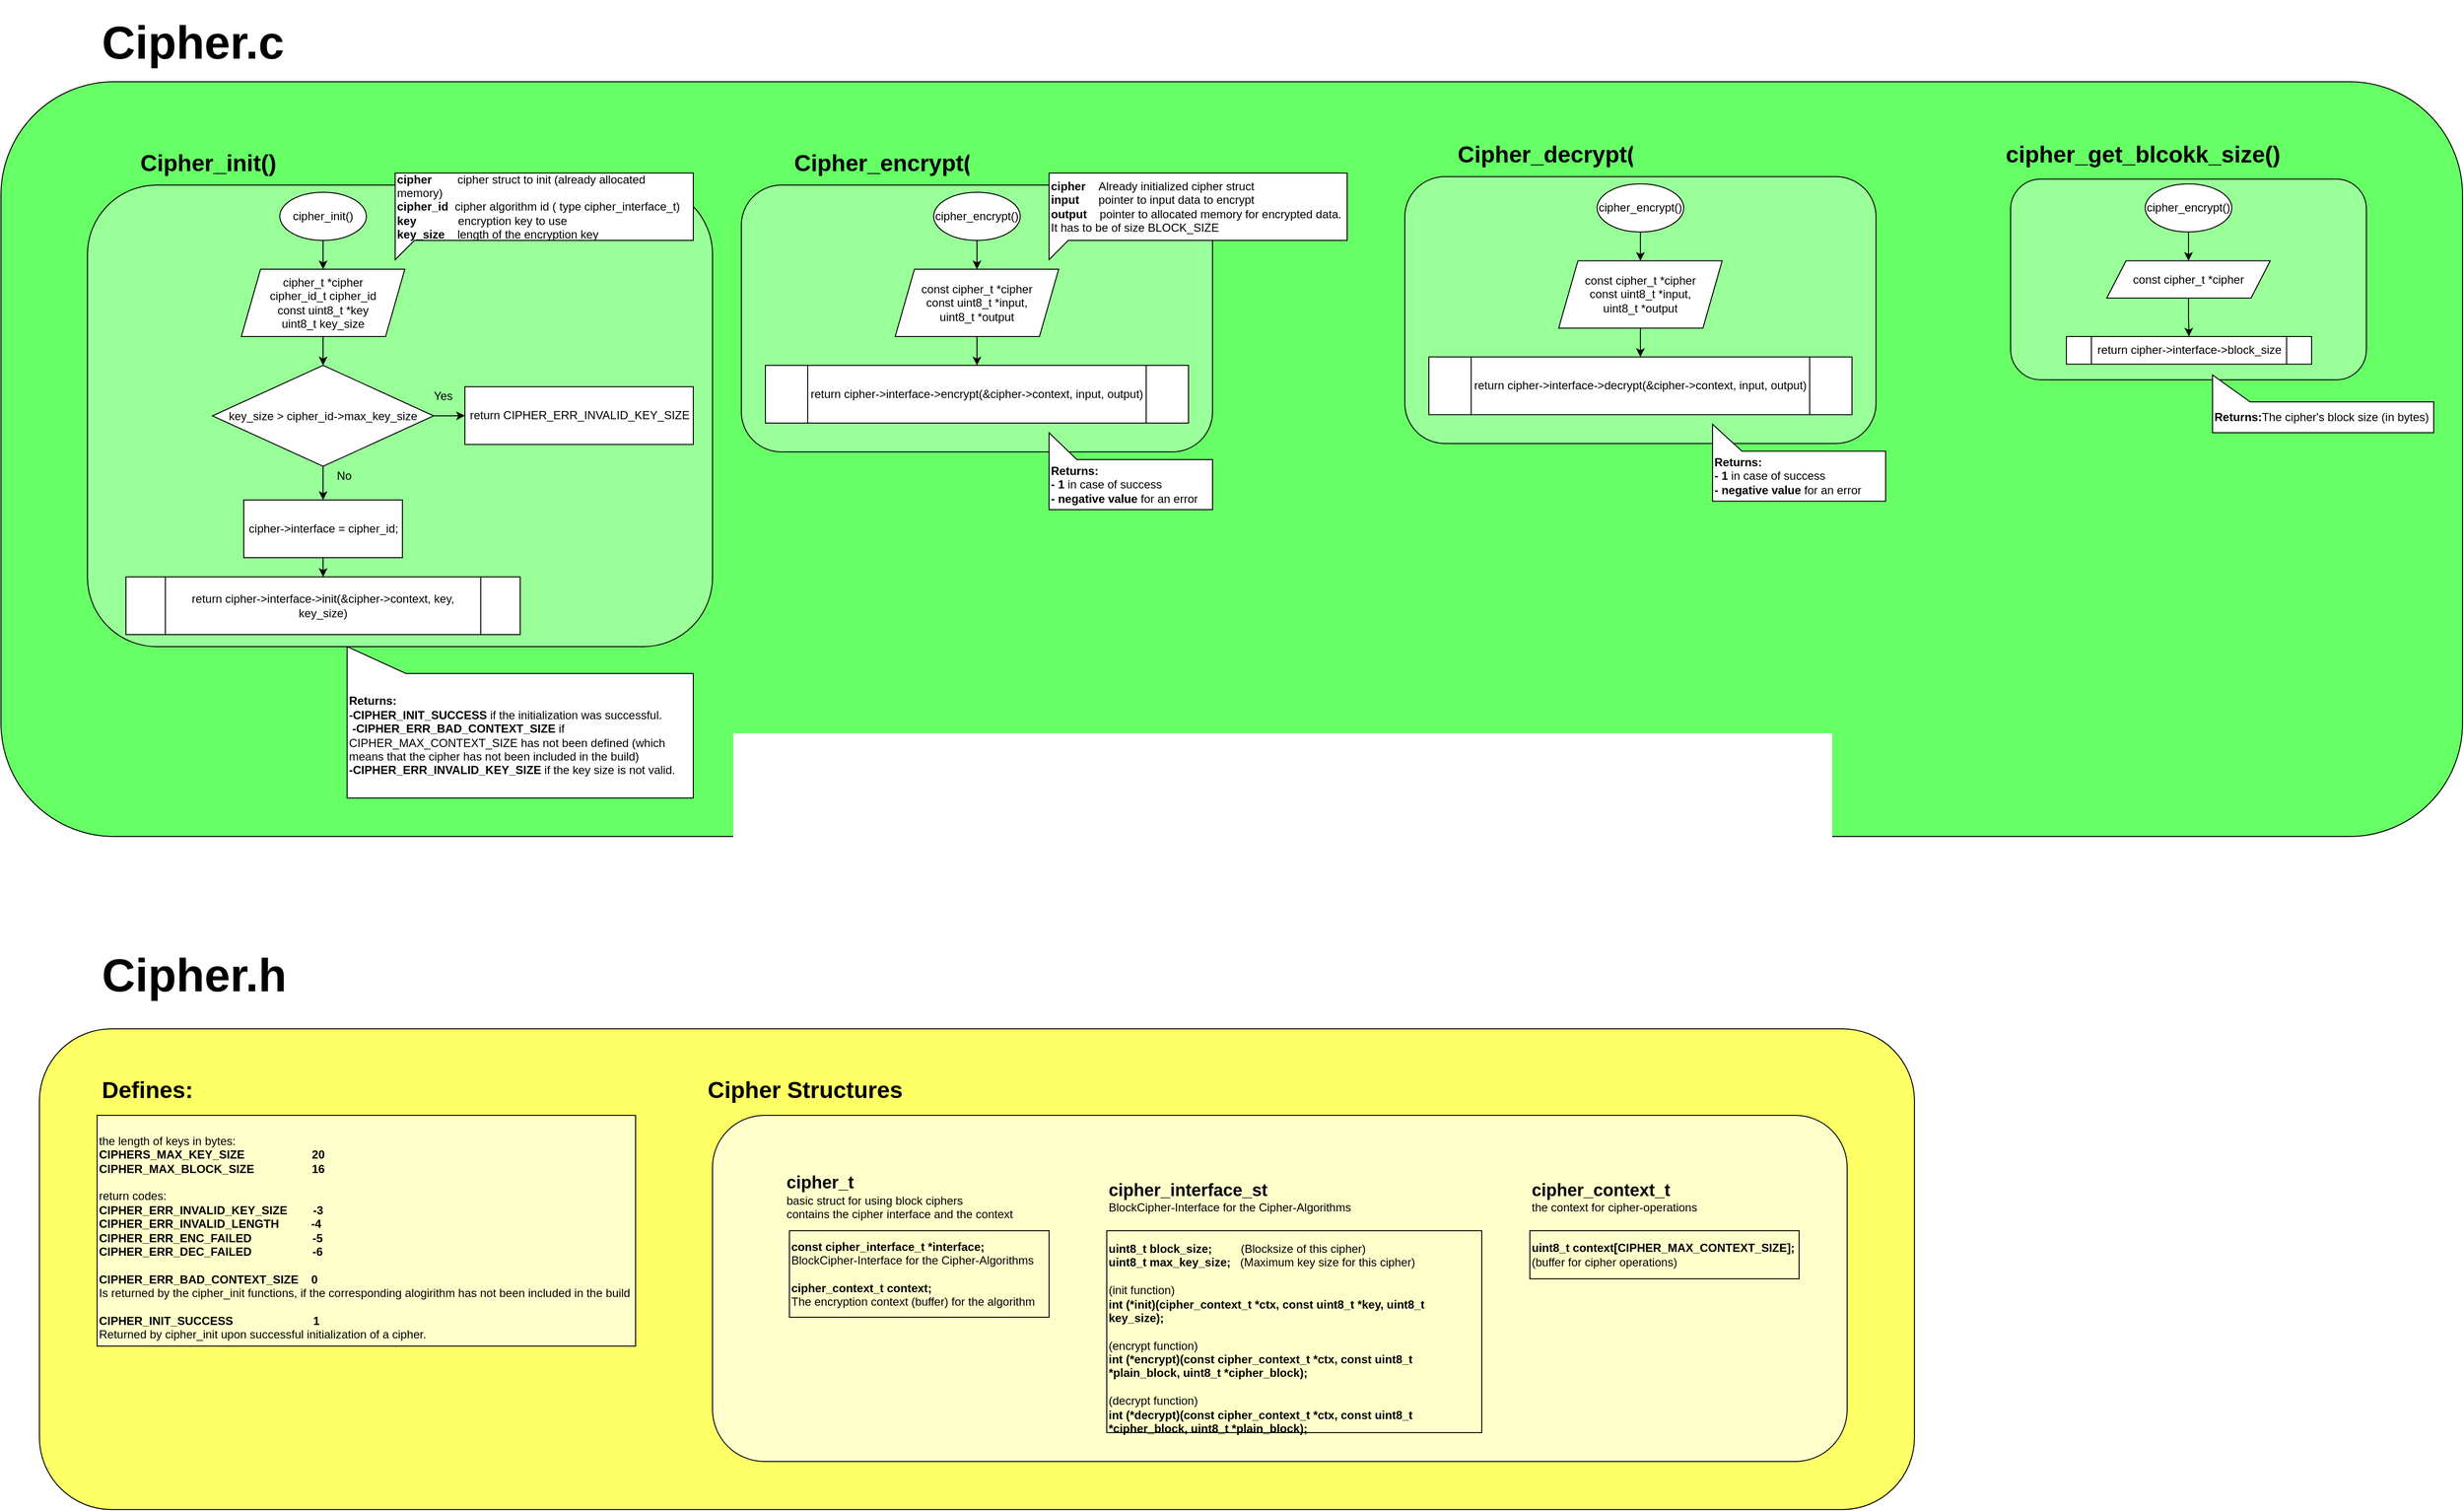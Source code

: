 <mxfile version="14.2.9" type="device" pages="3"><diagram id="zepLqkKorVCa8kFOVIZS" name="Cipher"><mxGraphModel dx="2310" dy="1990" grid="1" gridSize="10" guides="1" tooltips="1" connect="1" arrows="1" fold="1" page="1" pageScale="1" pageWidth="827" pageHeight="1169" math="0" shadow="0"><root><mxCell id="0"/><mxCell id="1" parent="0"/><mxCell id="Wo0LYha-dRRjAuGGyvrf-1" value="" style="rounded=1;whiteSpace=wrap;html=1;fillColor=#66FF66;" parent="1" vertex="1"><mxGeometry x="-750" y="-1045" width="2560" height="785" as="geometry"/></mxCell><mxCell id="ux1_bJWBJNQaROyHuhkA-2" value="" style="rounded=1;whiteSpace=wrap;html=1;fillColor=#99FF99;" parent="1" vertex="1"><mxGeometry x="-660" y="-937.5" width="650" height="480" as="geometry"/></mxCell><mxCell id="ux1_bJWBJNQaROyHuhkA-4" value="&lt;h1&gt;Cipher_init()&lt;/h1&gt;" style="text;html=1;strokeColor=none;fillColor=none;spacing=5;spacingTop=-20;whiteSpace=wrap;overflow=hidden;rounded=0;" parent="1" vertex="1"><mxGeometry x="-610" y="-980" width="190" height="120" as="geometry"/></mxCell><mxCell id="ux1_bJWBJNQaROyHuhkA-7" value="" style="edgeStyle=orthogonalEdgeStyle;rounded=0;orthogonalLoop=1;jettySize=auto;html=1;" parent="1" source="ux1_bJWBJNQaROyHuhkA-5" target="ux1_bJWBJNQaROyHuhkA-6" edge="1"><mxGeometry relative="1" as="geometry"/></mxCell><mxCell id="ux1_bJWBJNQaROyHuhkA-5" value="cipher_init()" style="ellipse;whiteSpace=wrap;html=1;fillColor=#FFFFFF;" parent="1" vertex="1"><mxGeometry x="-460" y="-930" width="90" height="50" as="geometry"/></mxCell><mxCell id="ux1_bJWBJNQaROyHuhkA-12" value="" style="edgeStyle=orthogonalEdgeStyle;rounded=0;orthogonalLoop=1;jettySize=auto;html=1;" parent="1" source="ux1_bJWBJNQaROyHuhkA-6" target="ux1_bJWBJNQaROyHuhkA-8" edge="1"><mxGeometry relative="1" as="geometry"/></mxCell><mxCell id="ux1_bJWBJNQaROyHuhkA-6" value="cipher_t *cipher&lt;br&gt;cipher_id_t cipher_id&lt;br&gt;const uint8_t *key&lt;br&gt;uint8_t key_size" style="shape=parallelogram;perimeter=parallelogramPerimeter;whiteSpace=wrap;html=1;fixedSize=1;fillColor=#FFFFFF;" parent="1" vertex="1"><mxGeometry x="-500" y="-850" width="170" height="70" as="geometry"/></mxCell><mxCell id="ux1_bJWBJNQaROyHuhkA-14" value="" style="edgeStyle=orthogonalEdgeStyle;rounded=0;orthogonalLoop=1;jettySize=auto;html=1;" parent="1" source="ux1_bJWBJNQaROyHuhkA-8" target="ux1_bJWBJNQaROyHuhkA-13" edge="1"><mxGeometry relative="1" as="geometry"/></mxCell><mxCell id="77azfEg130A59In9K1hy-2" value="" style="edgeStyle=orthogonalEdgeStyle;rounded=0;orthogonalLoop=1;jettySize=auto;html=1;" parent="1" source="ux1_bJWBJNQaROyHuhkA-8" target="77azfEg130A59In9K1hy-1" edge="1"><mxGeometry relative="1" as="geometry"/></mxCell><mxCell id="ux1_bJWBJNQaROyHuhkA-8" value="key_size &amp;gt; cipher_id-&amp;gt;max_key_size" style="rhombus;whiteSpace=wrap;html=1;fillColor=#FFFFFF;" parent="1" vertex="1"><mxGeometry x="-530" y="-750" width="230" height="105" as="geometry"/></mxCell><mxCell id="ux1_bJWBJNQaROyHuhkA-18" value="" style="edgeStyle=orthogonalEdgeStyle;rounded=0;orthogonalLoop=1;jettySize=auto;html=1;" parent="1" source="ux1_bJWBJNQaROyHuhkA-13" target="ux1_bJWBJNQaROyHuhkA-15" edge="1"><mxGeometry relative="1" as="geometry"/></mxCell><mxCell id="ux1_bJWBJNQaROyHuhkA-13" value="cipher-&amp;gt;interface = cipher_id;" style="rounded=0;whiteSpace=wrap;html=1;fillColor=#FFFFFF;" parent="1" vertex="1"><mxGeometry x="-497.5" y="-610" width="165" height="60" as="geometry"/></mxCell><mxCell id="ux1_bJWBJNQaROyHuhkA-15" value="return cipher-&amp;gt;interface-&amp;gt;init(&amp;amp;cipher-&amp;gt;context, key, key_size)" style="shape=process;whiteSpace=wrap;html=1;backgroundOutline=1;fillColor=#FFFFFF;" parent="1" vertex="1"><mxGeometry x="-620" y="-530" width="410" height="60" as="geometry"/></mxCell><mxCell id="ux1_bJWBJNQaROyHuhkA-19" value="&lt;b&gt;cipher&amp;nbsp;&amp;nbsp;&amp;nbsp;&amp;nbsp;&amp;nbsp;&amp;nbsp;&amp;nbsp; &lt;/b&gt;cipher struct to init (already allocated memory)&lt;br&gt;&lt;b&gt;cipher_id&amp;nbsp; &lt;/b&gt;cipher algorithm id ( type cipher_interface_t)&lt;br&gt;&lt;b&gt;key&amp;nbsp;&amp;nbsp;&amp;nbsp;&amp;nbsp;&amp;nbsp;&amp;nbsp;&amp;nbsp;&amp;nbsp;&amp;nbsp;&amp;nbsp;&amp;nbsp;&amp;nbsp; &lt;/b&gt;encryption key to use&lt;br&gt;&lt;b&gt;key_size&amp;nbsp;&amp;nbsp;&amp;nbsp; &lt;/b&gt;length of the encryption key" style="shape=callout;whiteSpace=wrap;html=1;perimeter=calloutPerimeter;fillColor=#FFFFFF;align=left;size=20;position=0;position2=0;" parent="1" vertex="1"><mxGeometry x="-340" y="-950" width="310" height="90" as="geometry"/></mxCell><mxCell id="ux1_bJWBJNQaROyHuhkA-21" value="&lt;div align=&quot;left&quot;&gt;&lt;b&gt;Returns:&lt;/b&gt;&lt;br&gt;&lt;b&gt;-CIPHER_INIT_SUCCESS&lt;/b&gt; if the initialization was successful.&lt;br&gt;&amp;nbsp;&lt;b&gt;-CIPHER_ERR_BAD_CONTEXT_SIZE&lt;/b&gt; if CIPHER_MAX_CONTEXT_SIZE has not been defined (which means that the cipher has not been included in the build)&lt;br&gt;&lt;b&gt;-CIPHER_ERR_INVALID_KEY_SIZE&lt;/b&gt; if the key size is not valid.&lt;/div&gt;" style="shape=callout;whiteSpace=wrap;html=1;perimeter=calloutPerimeter;fillColor=#FFFFFF;position2=1;direction=west;base=90;size=28;position=0.83;align=left;" parent="1" vertex="1"><mxGeometry x="-390" y="-457.5" width="360" height="157.5" as="geometry"/></mxCell><mxCell id="ux1_bJWBJNQaROyHuhkA-22" value="" style="rounded=1;whiteSpace=wrap;html=1;fillColor=#99FF99;" parent="1" vertex="1"><mxGeometry x="20" y="-937.5" width="490" height="277.5" as="geometry"/></mxCell><mxCell id="ux1_bJWBJNQaROyHuhkA-23" value="&lt;h1&gt;Cipher_encrypt()&lt;/h1&gt;" style="text;html=1;strokeColor=none;fillColor=none;spacing=5;spacingTop=-20;whiteSpace=wrap;overflow=hidden;rounded=0;" parent="1" vertex="1"><mxGeometry x="70" y="-980" width="190" height="120" as="geometry"/></mxCell><mxCell id="ux1_bJWBJNQaROyHuhkA-24" value="" style="edgeStyle=orthogonalEdgeStyle;rounded=0;orthogonalLoop=1;jettySize=auto;html=1;" parent="1" source="ux1_bJWBJNQaROyHuhkA-25" target="ux1_bJWBJNQaROyHuhkA-27" edge="1"><mxGeometry relative="1" as="geometry"/></mxCell><mxCell id="ux1_bJWBJNQaROyHuhkA-25" value="cipher_encrypt()" style="ellipse;whiteSpace=wrap;html=1;fillColor=#FFFFFF;" parent="1" vertex="1"><mxGeometry x="220" y="-930" width="90" height="50" as="geometry"/></mxCell><mxCell id="ux1_bJWBJNQaROyHuhkA-35" value="" style="edgeStyle=orthogonalEdgeStyle;rounded=0;orthogonalLoop=1;jettySize=auto;html=1;" parent="1" source="ux1_bJWBJNQaROyHuhkA-27" target="ux1_bJWBJNQaROyHuhkA-32" edge="1"><mxGeometry relative="1" as="geometry"/></mxCell><mxCell id="ux1_bJWBJNQaROyHuhkA-27" value="&lt;div&gt;const cipher_t *cipher&lt;/div&gt;&lt;div&gt;const uint8_t *input,&lt;/div&gt;&lt;div&gt;uint8_t *output&lt;/div&gt;" style="shape=parallelogram;perimeter=parallelogramPerimeter;whiteSpace=wrap;html=1;fixedSize=1;fillColor=#FFFFFF;" parent="1" vertex="1"><mxGeometry x="180" y="-850" width="170" height="70" as="geometry"/></mxCell><mxCell id="ux1_bJWBJNQaROyHuhkA-32" value="return cipher-&amp;gt;interface-&amp;gt;encrypt(&amp;amp;cipher-&amp;gt;context, input, output)" style="shape=process;whiteSpace=wrap;html=1;backgroundOutline=1;fillColor=#FFFFFF;" parent="1" vertex="1"><mxGeometry x="45" y="-750" width="440" height="60" as="geometry"/></mxCell><mxCell id="ux1_bJWBJNQaROyHuhkA-33" value="&lt;b&gt;cipher&amp;nbsp; &amp;nbsp; &lt;/b&gt;Already initialized cipher struct&lt;br&gt;&lt;b&gt;input&lt;/b&gt;&amp;nbsp;&amp;nbsp;&amp;nbsp;&amp;nbsp;&amp;nbsp; pointer to input data to encrypt&lt;br&gt;&lt;b&gt;output&lt;/b&gt;&amp;nbsp;&amp;nbsp;&amp;nbsp; pointer to allocated memory for encrypted data. It has to be of size BLOCK_SIZE" style="shape=callout;whiteSpace=wrap;html=1;perimeter=calloutPerimeter;fillColor=#FFFFFF;align=left;size=20;position=0;position2=0;" parent="1" vertex="1"><mxGeometry x="340" y="-950" width="310" height="90" as="geometry"/></mxCell><mxCell id="ux1_bJWBJNQaROyHuhkA-34" value="&lt;div align=&quot;left&quot;&gt;&lt;b&gt;Returns:&lt;/b&gt;&lt;br&gt;&lt;b&gt;- 1&lt;/b&gt; in case of success&lt;br&gt;&lt;b&gt;- negative value&lt;/b&gt; for an error&lt;/div&gt;" style="shape=callout;whiteSpace=wrap;html=1;perimeter=calloutPerimeter;fillColor=#FFFFFF;position2=1;direction=west;base=90;size=28;position=0.83;align=left;" parent="1" vertex="1"><mxGeometry x="340" y="-680" width="170" height="80" as="geometry"/></mxCell><mxCell id="ux1_bJWBJNQaROyHuhkA-36" value="" style="rounded=1;whiteSpace=wrap;html=1;fillColor=#99FF99;" parent="1" vertex="1"><mxGeometry x="710" y="-946.25" width="490" height="277.5" as="geometry"/></mxCell><mxCell id="ux1_bJWBJNQaROyHuhkA-37" value="&lt;h1&gt;Cipher_decrypt()&lt;/h1&gt;" style="text;html=1;strokeColor=none;fillColor=none;spacing=5;spacingTop=-20;whiteSpace=wrap;overflow=hidden;rounded=0;" parent="1" vertex="1"><mxGeometry x="760" y="-988.75" width="190" height="120" as="geometry"/></mxCell><mxCell id="ux1_bJWBJNQaROyHuhkA-38" value="" style="edgeStyle=orthogonalEdgeStyle;rounded=0;orthogonalLoop=1;jettySize=auto;html=1;" parent="1" source="ux1_bJWBJNQaROyHuhkA-39" target="ux1_bJWBJNQaROyHuhkA-41" edge="1"><mxGeometry relative="1" as="geometry"/></mxCell><mxCell id="ux1_bJWBJNQaROyHuhkA-39" value="cipher_encrypt()" style="ellipse;whiteSpace=wrap;html=1;fillColor=#FFFFFF;" parent="1" vertex="1"><mxGeometry x="910" y="-938.75" width="90" height="50" as="geometry"/></mxCell><mxCell id="ux1_bJWBJNQaROyHuhkA-40" value="" style="edgeStyle=orthogonalEdgeStyle;rounded=0;orthogonalLoop=1;jettySize=auto;html=1;" parent="1" source="ux1_bJWBJNQaROyHuhkA-41" target="ux1_bJWBJNQaROyHuhkA-42" edge="1"><mxGeometry relative="1" as="geometry"/></mxCell><mxCell id="ux1_bJWBJNQaROyHuhkA-41" value="&lt;div&gt;const cipher_t *cipher&lt;/div&gt;&lt;div&gt;const uint8_t *input,&lt;/div&gt;&lt;div&gt;uint8_t *output&lt;/div&gt;" style="shape=parallelogram;perimeter=parallelogramPerimeter;whiteSpace=wrap;html=1;fixedSize=1;fillColor=#FFFFFF;" parent="1" vertex="1"><mxGeometry x="870" y="-858.75" width="170" height="70" as="geometry"/></mxCell><mxCell id="ux1_bJWBJNQaROyHuhkA-42" value="return cipher-&amp;gt;interface-&amp;gt;decrypt(&amp;amp;cipher-&amp;gt;context, input, output)" style="shape=process;whiteSpace=wrap;html=1;backgroundOutline=1;fillColor=#FFFFFF;" parent="1" vertex="1"><mxGeometry x="735" y="-758.75" width="440" height="60" as="geometry"/></mxCell><mxCell id="ux1_bJWBJNQaROyHuhkA-44" value="&lt;div align=&quot;left&quot;&gt;&lt;b&gt;Returns:&lt;/b&gt;&lt;br&gt;&lt;b&gt;- 1&lt;/b&gt; in case of success&lt;br&gt;&lt;b&gt;- negative value&lt;/b&gt; for an error&lt;/div&gt;" style="shape=callout;whiteSpace=wrap;html=1;perimeter=calloutPerimeter;fillColor=#FFFFFF;position2=1;direction=west;base=90;size=28;position=0.83;align=left;" parent="1" vertex="1"><mxGeometry x="1030" y="-688.75" width="180" height="80" as="geometry"/></mxCell><mxCell id="ux1_bJWBJNQaROyHuhkA-45" value="" style="rounded=1;whiteSpace=wrap;html=1;fillColor=#99FF99;" parent="1" vertex="1"><mxGeometry x="1340" y="-943.75" width="370" height="208.75" as="geometry"/></mxCell><mxCell id="ux1_bJWBJNQaROyHuhkA-46" value="&lt;h1&gt;cipher_get_blcokk_size()&lt;/h1&gt;" style="text;html=1;strokeColor=none;fillColor=none;spacing=5;spacingTop=-20;whiteSpace=wrap;overflow=hidden;rounded=0;" parent="1" vertex="1"><mxGeometry x="1330" y="-988.75" width="330" height="120" as="geometry"/></mxCell><mxCell id="ux1_bJWBJNQaROyHuhkA-47" value="" style="edgeStyle=orthogonalEdgeStyle;rounded=0;orthogonalLoop=1;jettySize=auto;html=1;" parent="1" source="ux1_bJWBJNQaROyHuhkA-48" target="ux1_bJWBJNQaROyHuhkA-50" edge="1"><mxGeometry relative="1" as="geometry"/></mxCell><mxCell id="ux1_bJWBJNQaROyHuhkA-48" value="cipher_encrypt()" style="ellipse;whiteSpace=wrap;html=1;fillColor=#FFFFFF;" parent="1" vertex="1"><mxGeometry x="1480" y="-938.75" width="90" height="50" as="geometry"/></mxCell><mxCell id="ux1_bJWBJNQaROyHuhkA-49" value="" style="edgeStyle=orthogonalEdgeStyle;rounded=0;orthogonalLoop=1;jettySize=auto;html=1;" parent="1" source="ux1_bJWBJNQaROyHuhkA-50" target="ux1_bJWBJNQaROyHuhkA-51" edge="1"><mxGeometry relative="1" as="geometry"/></mxCell><mxCell id="ux1_bJWBJNQaROyHuhkA-50" value="&lt;div&gt;const cipher_t *cipher&lt;/div&gt;" style="shape=parallelogram;perimeter=parallelogramPerimeter;whiteSpace=wrap;html=1;fixedSize=1;fillColor=#FFFFFF;" parent="1" vertex="1"><mxGeometry x="1440" y="-858.75" width="170" height="38.75" as="geometry"/></mxCell><mxCell id="ux1_bJWBJNQaROyHuhkA-51" value="return cipher-&amp;gt;interface-&amp;gt;block_size" style="shape=process;whiteSpace=wrap;html=1;backgroundOutline=1;fillColor=#FFFFFF;" parent="1" vertex="1"><mxGeometry x="1398" y="-780" width="255" height="28.75" as="geometry"/></mxCell><mxCell id="ux1_bJWBJNQaROyHuhkA-52" value="&lt;div align=&quot;left&quot;&gt;&lt;b&gt;Returns:&lt;/b&gt;The cipher's block size (in bytes)&lt;/div&gt;" style="shape=callout;whiteSpace=wrap;html=1;perimeter=calloutPerimeter;fillColor=#FFFFFF;position2=1;direction=west;base=90;size=28;position=0.83;align=left;" parent="1" vertex="1"><mxGeometry x="1550" y="-740" width="230" height="60" as="geometry"/></mxCell><mxCell id="Wo0LYha-dRRjAuGGyvrf-2" value="&lt;h1&gt;&lt;font style=&quot;font-size: 48px&quot;&gt;Cipher.c&lt;/font&gt;&lt;/h1&gt;" style="text;html=1;strokeColor=none;fillColor=none;spacing=5;spacingTop=-20;whiteSpace=wrap;overflow=hidden;rounded=0;" parent="1" vertex="1"><mxGeometry x="-650" y="-1120" width="310" height="120" as="geometry"/></mxCell><mxCell id="Wo0LYha-dRRjAuGGyvrf-3" value="" style="rounded=1;whiteSpace=wrap;html=1;fillColor=#FFFF66;" parent="1" vertex="1"><mxGeometry x="-710" y="-60" width="1950" height="500" as="geometry"/></mxCell><mxCell id="Wo0LYha-dRRjAuGGyvrf-4" value="&lt;h1&gt;&lt;font style=&quot;font-size: 48px&quot;&gt;Cipher.h&lt;/font&gt;&lt;/h1&gt;" style="text;html=1;strokeColor=none;fillColor=none;spacing=5;spacingTop=-20;whiteSpace=wrap;overflow=hidden;rounded=0;" parent="1" vertex="1"><mxGeometry x="-650" y="-150" width="250" height="120" as="geometry"/></mxCell><mxCell id="Wo0LYha-dRRjAuGGyvrf-6" value="&lt;div&gt;&lt;br&gt;&lt;/div&gt;&lt;div&gt;the length of keys in bytes:&lt;br&gt;&lt;/div&gt;&lt;div align=&quot;left&quot;&gt;&lt;b&gt;CIPHERS_MAX_KEY_SIZE&amp;nbsp;&amp;nbsp;&amp;nbsp;&amp;nbsp;&amp;nbsp;&amp;nbsp;&amp;nbsp;&amp;nbsp;&amp;nbsp;&amp;nbsp;&amp;nbsp;&amp;nbsp;&amp;nbsp;&amp;nbsp;&amp;nbsp;&amp;nbsp;&amp;nbsp;&amp;nbsp;&amp;nbsp;&amp;nbsp; 20&lt;br&gt;CIPHER_MAX_BLOCK_SIZE&amp;nbsp;&amp;nbsp;&amp;nbsp;&amp;nbsp;&amp;nbsp;&amp;nbsp;&amp;nbsp;&amp;nbsp;&amp;nbsp;&amp;nbsp;&amp;nbsp;&amp;nbsp;&amp;nbsp;&amp;nbsp;&amp;nbsp;&amp;nbsp;&amp;nbsp; 16&lt;br&gt;&lt;br&gt;&lt;/b&gt;return codes:&lt;br&gt;&lt;b&gt;CIPHER_ERR_INVALID_KEY_SIZE&amp;nbsp;&amp;nbsp;&amp;nbsp;&amp;nbsp;&amp;nbsp;&amp;nbsp;&amp;nbsp; -3&lt;br&gt;CIPHER_ERR_INVALID_LENGTH&amp;nbsp;&amp;nbsp;&amp;nbsp;&amp;nbsp;&amp;nbsp;&amp;nbsp;&amp;nbsp;&amp;nbsp;&amp;nbsp; -4&lt;br&gt;CIPHER_ERR_ENC_FAILED&amp;nbsp;&amp;nbsp;&amp;nbsp;&amp;nbsp;&amp;nbsp;&amp;nbsp;&amp;nbsp;&amp;nbsp;&amp;nbsp;&amp;nbsp;&amp;nbsp;&amp;nbsp;&amp;nbsp;&amp;nbsp;&amp;nbsp;&amp;nbsp;&amp;nbsp;&amp;nbsp; -5&lt;br&gt;CIPHER_ERR_DEC_FAILED&amp;nbsp;&amp;nbsp;&amp;nbsp;&amp;nbsp;&amp;nbsp;&amp;nbsp;&amp;nbsp; &amp;nbsp; &amp;nbsp; &amp;nbsp; &amp;nbsp; &amp;nbsp;&amp;nbsp; -6&lt;br&gt;&lt;/b&gt;&lt;/div&gt;&lt;div align=&quot;left&quot;&gt;&lt;b&gt;&lt;br&gt;CIPHER_ERR_BAD_CONTEXT_SIZE&amp;nbsp;&amp;nbsp;&amp;nbsp; 0&lt;/b&gt;&lt;br&gt;Is returned by the cipher_init functions, if the corresponding alogirithm has not been included in the build&lt;br&gt;&lt;b&gt;&lt;br&gt;CIPHER_INIT_SUCCESS&amp;nbsp;&amp;nbsp;&amp;nbsp;&amp;nbsp;&amp;nbsp;&amp;nbsp;&amp;nbsp;&amp;nbsp;&amp;nbsp;&amp;nbsp;&amp;nbsp;&amp;nbsp;&amp;nbsp;&amp;nbsp;&amp;nbsp;&amp;nbsp;&amp;nbsp;&amp;nbsp;&amp;nbsp;&amp;nbsp;&amp;nbsp;&amp;nbsp;&amp;nbsp;&amp;nbsp; 1&lt;/b&gt;&lt;/div&gt;&lt;div align=&quot;left&quot;&gt;Returned by cipher_init upon successful initialization of a cipher.&lt;br&gt;&lt;/div&gt;" style="shape=parallelogram;perimeter=parallelogramPerimeter;whiteSpace=wrap;html=1;fixedSize=1;fillColor=#FFFFCC;align=left;size=-30;" parent="1" vertex="1"><mxGeometry x="-650" y="30" width="560" height="240" as="geometry"/></mxCell><mxCell id="Wo0LYha-dRRjAuGGyvrf-8" value="&lt;br&gt;&lt;h1&gt;Defines:&lt;/h1&gt;&lt;div&gt;&lt;br&gt;&lt;/div&gt;" style="text;html=1;strokeColor=none;fillColor=none;spacing=5;spacingTop=-20;whiteSpace=wrap;overflow=hidden;rounded=0;" parent="1" vertex="1"><mxGeometry x="-650" y="-30" width="190" height="60" as="geometry"/></mxCell><mxCell id="Wo0LYha-dRRjAuGGyvrf-10" value="&lt;br&gt;&lt;h1&gt;Cipher Structures&lt;/h1&gt;" style="text;html=1;strokeColor=none;fillColor=none;spacing=5;spacingTop=-20;whiteSpace=wrap;overflow=hidden;rounded=0;" parent="1" vertex="1"><mxGeometry x="-20" y="-30" width="260" height="60" as="geometry"/></mxCell><mxCell id="Wo0LYha-dRRjAuGGyvrf-11" value="" style="rounded=1;whiteSpace=wrap;html=1;fillColor=#FFFFCC;" parent="1" vertex="1"><mxGeometry x="-10" y="30" width="1180" height="360" as="geometry"/></mxCell><mxCell id="Wo0LYha-dRRjAuGGyvrf-12" value="&lt;div align=&quot;left&quot;&gt;&lt;b&gt;const cipher_interface_t *interface;&lt;/b&gt;&lt;br&gt;BlockCipher-Interface for the Cipher-Algorithms&lt;br&gt;&lt;br&gt;&lt;b&gt;cipher_context_t context;&lt;/b&gt;&lt;br&gt;The encryption context (buffer) for the algorithm&lt;/div&gt;" style="rounded=0;whiteSpace=wrap;html=1;fillColor=#FFFFCC;align=left;" parent="1" vertex="1"><mxGeometry x="70" y="150" width="270" height="90" as="geometry"/></mxCell><mxCell id="Wo0LYha-dRRjAuGGyvrf-14" value="&lt;div align=&quot;left&quot;&gt;&lt;font style=&quot;font-size: 18px&quot;&gt;&lt;b&gt;cipher_t&lt;/b&gt;&lt;/font&gt;&lt;br&gt;&lt;/div&gt;&lt;div align=&quot;left&quot;&gt;basic struct for using block ciphers &lt;br&gt;contains the cipher interface and the context&lt;/div&gt;" style="text;html=1;strokeColor=none;fillColor=none;align=left;verticalAlign=middle;whiteSpace=wrap;rounded=0;" parent="1" vertex="1"><mxGeometry x="65" y="90" width="245" height="50" as="geometry"/></mxCell><mxCell id="Wo0LYha-dRRjAuGGyvrf-20" value="&lt;br&gt;&lt;div&gt;&lt;b&gt;uint8_t block_size;&amp;nbsp;&amp;nbsp;&amp;nbsp;&amp;nbsp;&amp;nbsp;&amp;nbsp;&amp;nbsp;&amp;nbsp; &lt;/b&gt;(Blocksize of this cipher)&lt;br&gt;&lt;/div&gt;&lt;div&gt;&lt;b&gt;uint8_t max_key_size;&amp;nbsp;&amp;nbsp; &lt;/b&gt;(Maximum key size for this cipher)&lt;/div&gt;&lt;div&gt;&lt;br&gt;&lt;/div&gt;&lt;div&gt;(init function)&lt;/div&gt;&lt;b&gt;int (*init)(cipher_context_t *ctx, const uint8_t *key, uint8_t key_size);&lt;/b&gt;&lt;br&gt;&lt;div&gt;&lt;br&gt;&lt;/div&gt;&lt;div&gt;(encrypt function)&lt;/div&gt;&lt;b&gt;int (*encrypt)(const cipher_context_t *ctx, const uint8_t *plain_block, uint8_t *cipher_block);&lt;br&gt;&lt;/b&gt;&lt;br&gt;(decrypt function)&lt;b&gt;&lt;br&gt;int (*decrypt)(const cipher_context_t *ctx, const uint8_t *cipher_block, uint8_t *plain_block);&lt;/b&gt;" style="rounded=0;whiteSpace=wrap;html=1;fillColor=#FFFFCC;align=left;" parent="1" vertex="1"><mxGeometry x="400" y="150" width="390" height="210" as="geometry"/></mxCell><mxCell id="Wo0LYha-dRRjAuGGyvrf-21" value="&lt;div align=&quot;left&quot;&gt;&lt;font style=&quot;font-size: 18px&quot;&gt;&lt;b&gt;cipher_interface_st&lt;/b&gt;&lt;/font&gt;&lt;br&gt;&lt;/div&gt;BlockCipher-Interface for the Cipher-Algorithms" style="text;html=1;strokeColor=none;fillColor=none;align=left;verticalAlign=middle;whiteSpace=wrap;rounded=0;" parent="1" vertex="1"><mxGeometry x="400" y="90" width="270" height="50" as="geometry"/></mxCell><mxCell id="Wo0LYha-dRRjAuGGyvrf-22" value="&lt;div&gt;&lt;b&gt;uint8_t context[CIPHER_MAX_CONTEXT_SIZE];&lt;/b&gt;&lt;/div&gt;&lt;div&gt;(buffer for cipher operations)&lt;br&gt;&lt;/div&gt;" style="rounded=0;whiteSpace=wrap;html=1;fillColor=#FFFFCC;align=left;" parent="1" vertex="1"><mxGeometry x="840" y="150" width="280" height="50" as="geometry"/></mxCell><mxCell id="Wo0LYha-dRRjAuGGyvrf-23" value="&lt;div align=&quot;left&quot;&gt;&lt;font style=&quot;font-size: 18px&quot;&gt;&lt;b&gt;cipher_context_t&lt;/b&gt;&lt;/font&gt;&lt;br&gt;&lt;/div&gt;the context for cipher-operations" style="text;html=1;strokeColor=none;fillColor=none;align=left;verticalAlign=middle;whiteSpace=wrap;rounded=0;" parent="1" vertex="1"><mxGeometry x="840" y="90" width="270" height="50" as="geometry"/></mxCell><mxCell id="77azfEg130A59In9K1hy-1" value="return CIPHER_ERR_INVALID_KEY_SIZE" style="rounded=0;whiteSpace=wrap;html=1;fillColor=#FFFFFF;" parent="1" vertex="1"><mxGeometry x="-267.5" y="-727.75" width="237.5" height="60" as="geometry"/></mxCell><mxCell id="fQqOb8WwH1raWflzO1Y5-3" value="Yes" style="text;html=1;strokeColor=none;fillColor=none;align=center;verticalAlign=middle;whiteSpace=wrap;rounded=0;" parent="1" vertex="1"><mxGeometry x="-310" y="-727.75" width="40" height="20" as="geometry"/></mxCell><mxCell id="fQqOb8WwH1raWflzO1Y5-4" value="No" style="text;html=1;strokeColor=none;fillColor=none;align=center;verticalAlign=middle;whiteSpace=wrap;rounded=0;" parent="1" vertex="1"><mxGeometry x="-413" y="-645" width="40" height="20" as="geometry"/></mxCell></root></mxGraphModel></diagram><diagram id="RKWAOcTXD3987ce2SwJ1" name="aes"><mxGraphModel dx="2105" dy="1744" grid="1" gridSize="10" guides="1" tooltips="1" connect="1" arrows="1" fold="1" page="1" pageScale="1" pageWidth="827" pageHeight="1169" math="0" shadow="0"><root><mxCell id="7zQQL45yAUGv38zD4FCu-0"/><mxCell id="7zQQL45yAUGv38zD4FCu-1" parent="7zQQL45yAUGv38zD4FCu-0"/><mxCell id="T0SEDxZoXgU7lug6u1_B-0" value="" style="rounded=1;whiteSpace=wrap;html=1;strokeColor=#9673a6;fillColor=#BFB5C4;" parent="7zQQL45yAUGv38zD4FCu-1" vertex="1"><mxGeometry x="-770" y="-1060" width="5140" height="4500" as="geometry"/></mxCell><mxCell id="T0SEDxZoXgU7lug6u1_B-1" value="&lt;h1&gt;&lt;font style=&quot;font-size: 48px&quot;&gt;aes.c&lt;/font&gt;&lt;/h1&gt;" style="text;html=1;strokeColor=none;fillColor=none;spacing=5;spacingTop=-20;whiteSpace=wrap;overflow=hidden;rounded=0;" parent="7zQQL45yAUGv38zD4FCu-1" vertex="1"><mxGeometry x="-650" y="-1120" width="310" height="120" as="geometry"/></mxCell><mxCell id="YTMRuIE9VBcrWd6AgFVH-1" value="&lt;div align=&quot;left&quot;&gt;&lt;b&gt;cipher_interface_t aes_interfac;&lt;/b&gt;&lt;/div&gt;&lt;div&gt;&amp;nbsp;-Interface to the aes cipher&lt;/div&gt;&lt;div&gt;&lt;b&gt;&lt;br&gt;&lt;/b&gt;&lt;/div&gt;&lt;div&gt;&lt;b&gt;const cipher_id_t CIPHER_AES_128 = &amp;amp;aes_interface&lt;/b&gt;&lt;/div&gt;&lt;div&gt;Apontador cipher_aes_128 tipo ciphper_id_t (interface) a apontar para a estrutura criada da aes_interface&lt;br&gt;&lt;/div&gt;&lt;div&gt;&lt;br&gt;&lt;b&gt;static const uint32_t Te0[256], Te1[256], ... , Te4[256]&lt;/b&gt;&lt;br&gt;&lt;b&gt;Td0[256], Td1[256], ... , Td4[256]&lt;/b&gt;&lt;/div&gt;&lt;div&gt;Definition of &quot;KEYS?&quot; for AES Precalculated&lt;br&gt;&lt;b&gt;&lt;br&gt;static const uint32_t rcon[]&lt;/b&gt;&lt;br&gt;for 128-bit blocks, never more than 10 rcon values&lt;br&gt;&lt;/div&gt;" style="rounded=0;whiteSpace=wrap;html=1;fillColor=#DDD2E3;align=left;" parent="7zQQL45yAUGv38zD4FCu-1" vertex="1"><mxGeometry x="-610" y="-939" width="350" height="279" as="geometry"/></mxCell><mxCell id="N7biAuwWP3Q_Kd-1E4WQ-0" value="&lt;br&gt;&lt;h1&gt;Data &amp;amp; Defines:&lt;/h1&gt;&lt;div&gt;&lt;br&gt;&lt;/div&gt;" style="text;html=1;strokeColor=none;fillColor=none;spacing=5;spacingTop=-20;whiteSpace=wrap;overflow=hidden;rounded=0;" parent="7zQQL45yAUGv38zD4FCu-1" vertex="1"><mxGeometry x="-620" y="-1010" width="190" height="60" as="geometry"/></mxCell><mxCell id="N7biAuwWP3Q_Kd-1E4WQ-2" value="&lt;div&gt;&lt;b&gt;Encrypt:&lt;/b&gt;&lt;/div&gt;&lt;div&gt;Te0 =&amp;nbsp; Te0&lt;br&gt;Te1 =&amp;nbsp; ((Te0 &amp;gt;&amp;gt;&amp;nbsp; 8) | (Te0 &amp;lt;&amp;lt; 24))&lt;br&gt;Te2 =&amp;nbsp; ((Te0 &amp;gt;&amp;gt; 16) | (Te0 &amp;lt;&amp;lt; 16))&lt;br&gt;Te3 =&amp;nbsp; ((Te0 &amp;gt;&amp;gt; 24) | (Te0 &amp;lt;&amp;lt;&amp;nbsp; 8))&lt;br&gt;Te4 =&amp;nbsp; (((Te0 &amp;amp; 0x00FFFF00) &amp;gt;&amp;gt; 8) | \ ((Te0 &amp;amp; 0x00FFFF00) &amp;lt;&amp;lt; 8))&lt;b&gt;&lt;br&gt;&lt;/b&gt;&lt;/div&gt;&lt;br&gt;&lt;div&gt;&lt;b&gt;Decrypt:&lt;/b&gt;&lt;/div&gt;&lt;div&gt;Td0 = Td0&lt;br&gt;Td1 = ((Td0 &amp;gt;&amp;gt;&amp;nbsp; 8) | (Td0 &amp;lt;&amp;lt; 24))&lt;br&gt;Td2 = ((Td0 &amp;gt;&amp;gt; 16) | (Td0 &amp;lt;&amp;lt; 16))&lt;br&gt;Td3 = ((Td0 &amp;gt;&amp;gt; 24) | (Td0 &amp;lt;&amp;lt;&amp;nbsp; 8))&lt;br&gt;Td4u = ((u32)Td4)&lt;br&gt;Td4 = (Td4u | (Td4u &amp;lt;&amp;lt; 8) | (Td4u &amp;lt;&amp;lt; 16) | \ (Td4u &amp;lt;&amp;lt; 24))&lt;b&gt;&lt;br&gt;&lt;/b&gt;&lt;br&gt;Td4u prevents the u8 to be promoted to signed int, which would turn left shift by 24 into undefined behaviour *&lt;/div&gt;" style="rounded=0;whiteSpace=wrap;html=1;fillColor=#DDD2E3;align=left;" parent="7zQQL45yAUGv38zD4FCu-1" vertex="1"><mxGeometry x="-230" y="-939" width="350" height="259" as="geometry"/></mxCell><mxCell id="N7biAuwWP3Q_Kd-1E4WQ-4" value="&lt;br&gt;&lt;h1&gt;Keys:&lt;br&gt;&lt;/h1&gt;" style="text;html=1;strokeColor=none;fillColor=none;spacing=5;spacingTop=-20;whiteSpace=wrap;overflow=hidden;rounded=0;" parent="7zQQL45yAUGv38zD4FCu-1" vertex="1"><mxGeometry x="-230" y="-1010" width="190" height="60" as="geometry"/></mxCell><mxCell id="N7biAuwWP3Q_Kd-1E4WQ-5" value="&lt;br&gt;&lt;h1&gt;Functions:&lt;br&gt;&lt;/h1&gt;" style="text;html=1;strokeColor=none;fillColor=none;spacing=5;spacingTop=-20;whiteSpace=wrap;overflow=hidden;rounded=0;" parent="7zQQL45yAUGv38zD4FCu-1" vertex="1"><mxGeometry x="-620" y="-614" width="190" height="60" as="geometry"/></mxCell><mxCell id="Nxah3X0cyiuy8vOmtyd--1" value="&lt;h1&gt;aes_init()&lt;/h1&gt;" style="text;html=1;strokeColor=none;fillColor=none;spacing=5;spacingTop=-20;whiteSpace=wrap;overflow=hidden;rounded=0;" parent="7zQQL45yAUGv38zD4FCu-1" vertex="1"><mxGeometry x="-560" y="-530" width="190" height="120" as="geometry"/></mxCell><mxCell id="Nxah3X0cyiuy8vOmtyd--3" value="" style="rounded=1;whiteSpace=wrap;html=1;fillColor=#DDD2E3;" parent="7zQQL45yAUGv38zD4FCu-1" vertex="1"><mxGeometry x="-560" y="-470" width="890" height="1550" as="geometry"/></mxCell><mxCell id="PrkTloKeUpNZAbKqe9IH-0" value="" style="edgeStyle=orthogonalEdgeStyle;rounded=0;orthogonalLoop=1;jettySize=auto;html=1;" parent="7zQQL45yAUGv38zD4FCu-1" source="Nxah3X0cyiuy8vOmtyd--2" target="Nxah3X0cyiuy8vOmtyd--5" edge="1"><mxGeometry relative="1" as="geometry"/></mxCell><mxCell id="Nxah3X0cyiuy8vOmtyd--2" value="aes_init()" style="ellipse;whiteSpace=wrap;html=1;fillColor=#FFFFFF;" parent="7zQQL45yAUGv38zD4FCu-1" vertex="1"><mxGeometry x="-395" y="-450" width="90" height="50" as="geometry"/></mxCell><mxCell id="ISocJO37JSaNB4hUmwOr-2" value="" style="edgeStyle=orthogonalEdgeStyle;rounded=0;orthogonalLoop=1;jettySize=auto;html=1;" parent="7zQQL45yAUGv38zD4FCu-1" source="Nxah3X0cyiuy8vOmtyd--5" target="PrkTloKeUpNZAbKqe9IH-1" edge="1"><mxGeometry relative="1" as="geometry"/></mxCell><mxCell id="Nxah3X0cyiuy8vOmtyd--5" value="cipher_context_t *context&lt;br&gt; const uint8_t *key&lt;br&gt; uint8_t keySize" style="shape=parallelogram;perimeter=parallelogramPerimeter;whiteSpace=wrap;html=1;fixedSize=1;" parent="7zQQL45yAUGv38zD4FCu-1" vertex="1"><mxGeometry x="-436.5" y="-380" width="173" height="60" as="geometry"/></mxCell><mxCell id="ISocJO37JSaNB4hUmwOr-1" value="" style="edgeStyle=orthogonalEdgeStyle;rounded=0;orthogonalLoop=1;jettySize=auto;html=1;" parent="7zQQL45yAUGv38zD4FCu-1" source="PrkTloKeUpNZAbKqe9IH-1" target="ISocJO37JSaNB4hUmwOr-0" edge="1"><mxGeometry relative="1" as="geometry"/></mxCell><mxCell id="27HfWo7iQGwztdyNfDiG-3" value="" style="edgeStyle=orthogonalEdgeStyle;rounded=0;orthogonalLoop=1;jettySize=auto;html=1;" parent="7zQQL45yAUGv38zD4FCu-1" source="PrkTloKeUpNZAbKqe9IH-1" target="27HfWo7iQGwztdyNfDiG-2" edge="1"><mxGeometry relative="1" as="geometry"/></mxCell><mxCell id="PrkTloKeUpNZAbKqe9IH-1" value="keySize != AES_KEY_SIZE" style="rhombus;whiteSpace=wrap;html=1;" parent="7zQQL45yAUGv38zD4FCu-1" vertex="1"><mxGeometry x="-445" y="-300" width="190" height="90" as="geometry"/></mxCell><mxCell id="ISocJO37JSaNB4hUmwOr-0" value="return CIPHER_ERR_INVALID_KEY_SIZE" style="rounded=0;whiteSpace=wrap;html=1;fillColor=#FFFFFF;" parent="7zQQL45yAUGv38zD4FCu-1" vertex="1"><mxGeometry x="-170" y="-285" width="230" height="60" as="geometry"/></mxCell><mxCell id="27HfWo7iQGwztdyNfDiG-0" value="Yes" style="text;html=1;strokeColor=none;fillColor=none;align=center;verticalAlign=middle;whiteSpace=wrap;rounded=0;" parent="7zQQL45yAUGv38zD4FCu-1" vertex="1"><mxGeometry x="-280" y="-285" width="40" height="20" as="geometry"/></mxCell><mxCell id="27HfWo7iQGwztdyNfDiG-7" value="" style="edgeStyle=orthogonalEdgeStyle;rounded=0;orthogonalLoop=1;jettySize=auto;html=1;" parent="7zQQL45yAUGv38zD4FCu-1" source="27HfWo7iQGwztdyNfDiG-2" target="27HfWo7iQGwztdyNfDiG-5" edge="1"><mxGeometry relative="1" as="geometry"/></mxCell><mxCell id="27HfWo7iQGwztdyNfDiG-14" value="" style="edgeStyle=orthogonalEdgeStyle;rounded=0;orthogonalLoop=1;jettySize=auto;html=1;" parent="7zQQL45yAUGv38zD4FCu-1" source="27HfWo7iQGwztdyNfDiG-2" target="27HfWo7iQGwztdyNfDiG-9" edge="1"><mxGeometry relative="1" as="geometry"/></mxCell><mxCell id="27HfWo7iQGwztdyNfDiG-2" value="CIPHER_MAX_CONTEXT_SIZE &amp;lt; AES_KEY_SIZE" style="rhombus;whiteSpace=wrap;html=1;" parent="7zQQL45yAUGv38zD4FCu-1" vertex="1"><mxGeometry x="-502.5" y="-190" width="305" height="110" as="geometry"/></mxCell><mxCell id="27HfWo7iQGwztdyNfDiG-4" value="No" style="text;html=1;strokeColor=none;fillColor=none;align=center;verticalAlign=middle;whiteSpace=wrap;rounded=0;" parent="7zQQL45yAUGv38zD4FCu-1" vertex="1"><mxGeometry x="-345" y="-210" width="40" height="20" as="geometry"/></mxCell><mxCell id="27HfWo7iQGwztdyNfDiG-5" value="return CIPHER_ERR_BAD_CONTEXT_SIZE" style="rounded=0;whiteSpace=wrap;html=1;fillColor=#FFFFFF;" parent="7zQQL45yAUGv38zD4FCu-1" vertex="1"><mxGeometry x="-170" y="-165" width="240" height="60" as="geometry"/></mxCell><mxCell id="27HfWo7iQGwztdyNfDiG-8" value="Yes" style="text;html=1;strokeColor=none;fillColor=none;align=center;verticalAlign=middle;whiteSpace=wrap;rounded=0;" parent="7zQQL45yAUGv38zD4FCu-1" vertex="1"><mxGeometry x="-220" y="-165" width="40" height="20" as="geometry"/></mxCell><mxCell id="27HfWo7iQGwztdyNfDiG-18" value="" style="edgeStyle=orthogonalEdgeStyle;rounded=0;orthogonalLoop=1;jettySize=auto;html=1;" parent="7zQQL45yAUGv38zD4FCu-1" source="27HfWo7iQGwztdyNfDiG-9" target="27HfWo7iQGwztdyNfDiG-17" edge="1"><mxGeometry relative="1" as="geometry"/></mxCell><mxCell id="27HfWo7iQGwztdyNfDiG-20" value="" style="edgeStyle=orthogonalEdgeStyle;rounded=0;orthogonalLoop=1;jettySize=auto;html=1;" parent="7zQQL45yAUGv38zD4FCu-1" source="27HfWo7iQGwztdyNfDiG-9" target="27HfWo7iQGwztdyNfDiG-19" edge="1"><mxGeometry relative="1" as="geometry"/></mxCell><mxCell id="27HfWo7iQGwztdyNfDiG-9" value="keySize &amp;lt; CIPHERS_MAX_KEY_SIZE" style="rhombus;whiteSpace=wrap;html=1;" parent="7zQQL45yAUGv38zD4FCu-1" vertex="1"><mxGeometry x="-466.25" y="-44.5" width="232.5" height="110" as="geometry"/></mxCell><mxCell id="27HfWo7iQGwztdyNfDiG-12" value="No" style="text;html=1;strokeColor=none;fillColor=none;align=center;verticalAlign=middle;whiteSpace=wrap;rounded=0;" parent="7zQQL45yAUGv38zD4FCu-1" vertex="1"><mxGeometry x="-345" y="-80" width="40" height="20" as="geometry"/></mxCell><mxCell id="27HfWo7iQGwztdyNfDiG-16" value="Yes" style="text;html=1;strokeColor=none;fillColor=none;align=center;verticalAlign=middle;whiteSpace=wrap;rounded=0;" parent="7zQQL45yAUGv38zD4FCu-1" vertex="1"><mxGeometry x="-250" y="-35" width="40" height="20" as="geometry"/></mxCell><mxCell id="27HfWo7iQGwztdyNfDiG-17" value="Pass key to context and fill up" style="shape=process;whiteSpace=wrap;html=1;backgroundOutline=1;" parent="7zQQL45yAUGv38zD4FCu-1" vertex="1"><mxGeometry x="-170" y="-19.5" width="140" height="60" as="geometry"/></mxCell><mxCell id="27HfWo7iQGwztdyNfDiG-23" value="" style="edgeStyle=orthogonalEdgeStyle;rounded=0;orthogonalLoop=1;jettySize=auto;html=1;" parent="7zQQL45yAUGv38zD4FCu-1" source="27HfWo7iQGwztdyNfDiG-19" target="27HfWo7iQGwztdyNfDiG-22" edge="1"><mxGeometry relative="1" as="geometry"/></mxCell><mxCell id="27HfWo7iQGwztdyNfDiG-19" value="Pass key to context" style="shape=process;whiteSpace=wrap;html=1;backgroundOutline=1;" parent="7zQQL45yAUGv38zD4FCu-1" vertex="1"><mxGeometry x="-420" y="85.5" width="140" height="60" as="geometry"/></mxCell><mxCell id="27HfWo7iQGwztdyNfDiG-21" value="No" style="text;html=1;strokeColor=none;fillColor=none;align=center;verticalAlign=middle;whiteSpace=wrap;rounded=0;" parent="7zQQL45yAUGv38zD4FCu-1" vertex="1"><mxGeometry x="-340" y="40" width="40" height="20" as="geometry"/></mxCell><mxCell id="27HfWo7iQGwztdyNfDiG-22" value="return CIPHER_INIT_SUCCESS" style="rounded=0;whiteSpace=wrap;html=1;fillColor=#FFFFFF;" parent="7zQQL45yAUGv38zD4FCu-1" vertex="1"><mxGeometry x="-440" y="165.5" width="180" height="50" as="geometry"/></mxCell><mxCell id="27HfWo7iQGwztdyNfDiG-34" value="" style="edgeStyle=orthogonalEdgeStyle;rounded=0;orthogonalLoop=1;jettySize=auto;html=1;" parent="7zQQL45yAUGv38zD4FCu-1" source="27HfWo7iQGwztdyNfDiG-26" target="27HfWo7iQGwztdyNfDiG-27" edge="1"><mxGeometry relative="1" as="geometry"/></mxCell><mxCell id="27HfWo7iQGwztdyNfDiG-26" value="uint8_t i = 0;" style="rounded=0;whiteSpace=wrap;html=1;" parent="7zQQL45yAUGv38zD4FCu-1" vertex="1"><mxGeometry x="-387.5" y="420" width="80" height="25" as="geometry"/></mxCell><mxCell id="27HfWo7iQGwztdyNfDiG-37" value="" style="edgeStyle=orthogonalEdgeStyle;rounded=0;orthogonalLoop=1;jettySize=auto;html=1;" parent="7zQQL45yAUGv38zD4FCu-1" source="27HfWo7iQGwztdyNfDiG-27" target="27HfWo7iQGwztdyNfDiG-36" edge="1"><mxGeometry relative="1" as="geometry"/></mxCell><mxCell id="27HfWo7iQGwztdyNfDiG-46" value="" style="edgeStyle=orthogonalEdgeStyle;rounded=0;orthogonalLoop=1;jettySize=auto;html=1;" parent="7zQQL45yAUGv38zD4FCu-1" source="27HfWo7iQGwztdyNfDiG-27" target="27HfWo7iQGwztdyNfDiG-45" edge="1"><mxGeometry relative="1" as="geometry"/></mxCell><mxCell id="27HfWo7iQGwztdyNfDiG-27" value="i &amp;lt; CIPHERS_MAX_KEY_SIZE" style="rhombus;whiteSpace=wrap;html=1;" parent="7zQQL45yAUGv38zD4FCu-1" vertex="1"><mxGeometry x="-445" y="478" width="195" height="90" as="geometry"/></mxCell><mxCell id="27HfWo7iQGwztdyNfDiG-33" value="" style="edgeStyle=orthogonalEdgeStyle;rounded=0;orthogonalLoop=1;jettySize=auto;html=1;" parent="7zQQL45yAUGv38zD4FCu-1" source="27HfWo7iQGwztdyNfDiG-29" target="27HfWo7iQGwztdyNfDiG-26" edge="1"><mxGeometry relative="1" as="geometry"/></mxCell><mxCell id="27HfWo7iQGwztdyNfDiG-29" value="Pass key to context and fill up" style="ellipse;whiteSpace=wrap;html=1;" parent="7zQQL45yAUGv38zD4FCu-1" vertex="1"><mxGeometry x="-407.5" y="340" width="120" height="53" as="geometry"/></mxCell><mxCell id="27HfWo7iQGwztdyNfDiG-35" value="Yes" style="text;html=1;strokeColor=none;fillColor=none;align=center;verticalAlign=middle;whiteSpace=wrap;rounded=0;" parent="7zQQL45yAUGv38zD4FCu-1" vertex="1"><mxGeometry x="-257.5" y="493" width="40" height="20" as="geometry"/></mxCell><mxCell id="27HfWo7iQGwztdyNfDiG-70" style="edgeStyle=orthogonalEdgeStyle;rounded=0;orthogonalLoop=1;jettySize=auto;html=1;" parent="7zQQL45yAUGv38zD4FCu-1" source="27HfWo7iQGwztdyNfDiG-36" edge="1"><mxGeometry relative="1" as="geometry"><mxPoint x="-340" y="460" as="targetPoint"/><Array as="points"><mxPoint x="-112" y="460"/></Array></mxGeometry></mxCell><mxCell id="27HfWo7iQGwztdyNfDiG-36" value="&amp;nbsp;context-&amp;gt;context[i] = key[(i % keySize)];&lt;br&gt;i++;" style="rounded=0;whiteSpace=wrap;html=1;fillColor=#FFFFFF;" parent="7zQQL45yAUGv38zD4FCu-1" vertex="1"><mxGeometry x="-217.5" y="493" width="210" height="60" as="geometry"/></mxCell><mxCell id="27HfWo7iQGwztdyNfDiG-45" value="Stop" style="ellipse;whiteSpace=wrap;html=1;" parent="7zQQL45yAUGv38zD4FCu-1" vertex="1"><mxGeometry x="-377.5" y="592.5" width="60" height="45" as="geometry"/></mxCell><mxCell id="27HfWo7iQGwztdyNfDiG-47" value="No" style="text;html=1;strokeColor=none;fillColor=none;align=center;verticalAlign=middle;whiteSpace=wrap;rounded=0;" parent="7zQQL45yAUGv38zD4FCu-1" vertex="1"><mxGeometry x="-337.5" y="572.5" width="40" height="20" as="geometry"/></mxCell><mxCell id="27HfWo7iQGwztdyNfDiG-80" style="edgeStyle=orthogonalEdgeStyle;rounded=0;orthogonalLoop=1;jettySize=auto;html=1;" parent="7zQQL45yAUGv38zD4FCu-1" source="27HfWo7iQGwztdyNfDiG-51" edge="1"><mxGeometry relative="1" as="geometry"><mxPoint x="-345" y="810" as="targetPoint"/><Array as="points"><mxPoint x="-137" y="810"/></Array></mxGeometry></mxCell><mxCell id="27HfWo7iQGwztdyNfDiG-51" value="context-&amp;gt;context[i] = key[i];&lt;br&gt;i++;" style="rounded=0;whiteSpace=wrap;html=1;fillColor=#FFFFFF;" parent="7zQQL45yAUGv38zD4FCu-1" vertex="1"><mxGeometry x="-217.5" y="836.63" width="160" height="60" as="geometry"/></mxCell><mxCell id="27HfWo7iQGwztdyNfDiG-59" value="" style="edgeStyle=orthogonalEdgeStyle;rounded=0;orthogonalLoop=1;jettySize=auto;html=1;" parent="7zQQL45yAUGv38zD4FCu-1" source="27HfWo7iQGwztdyNfDiG-53" target="27HfWo7iQGwztdyNfDiG-54" edge="1"><mxGeometry relative="1" as="geometry"/></mxCell><mxCell id="27HfWo7iQGwztdyNfDiG-53" value="uint8_t i = 0;" style="rounded=0;whiteSpace=wrap;html=1;" parent="7zQQL45yAUGv38zD4FCu-1" vertex="1"><mxGeometry x="-387.5" y="763.63" width="80" height="25" as="geometry"/></mxCell><mxCell id="27HfWo7iQGwztdyNfDiG-60" value="" style="edgeStyle=orthogonalEdgeStyle;rounded=0;orthogonalLoop=1;jettySize=auto;html=1;" parent="7zQQL45yAUGv38zD4FCu-1" source="27HfWo7iQGwztdyNfDiG-54" target="27HfWo7iQGwztdyNfDiG-56" edge="1"><mxGeometry relative="1" as="geometry"/></mxCell><mxCell id="27HfWo7iQGwztdyNfDiG-61" value="" style="edgeStyle=orthogonalEdgeStyle;rounded=0;orthogonalLoop=1;jettySize=auto;html=1;" parent="7zQQL45yAUGv38zD4FCu-1" source="27HfWo7iQGwztdyNfDiG-54" target="27HfWo7iQGwztdyNfDiG-51" edge="1"><mxGeometry relative="1" as="geometry"/></mxCell><mxCell id="27HfWo7iQGwztdyNfDiG-54" value="i &amp;lt; CIPHERS_MAX_KEY_SIZE" style="rhombus;whiteSpace=wrap;html=1;" parent="7zQQL45yAUGv38zD4FCu-1" vertex="1"><mxGeometry x="-445" y="821.63" width="195" height="90" as="geometry"/></mxCell><mxCell id="27HfWo7iQGwztdyNfDiG-58" style="edgeStyle=orthogonalEdgeStyle;rounded=0;orthogonalLoop=1;jettySize=auto;html=1;" parent="7zQQL45yAUGv38zD4FCu-1" source="27HfWo7iQGwztdyNfDiG-55" target="27HfWo7iQGwztdyNfDiG-53" edge="1"><mxGeometry relative="1" as="geometry"/></mxCell><mxCell id="27HfWo7iQGwztdyNfDiG-55" value="Pass key to context" style="ellipse;whiteSpace=wrap;html=1;" parent="7zQQL45yAUGv38zD4FCu-1" vertex="1"><mxGeometry x="-402.5" y="690" width="110" height="47.75" as="geometry"/></mxCell><mxCell id="27HfWo7iQGwztdyNfDiG-56" value="Stop" style="ellipse;whiteSpace=wrap;html=1;" parent="7zQQL45yAUGv38zD4FCu-1" vertex="1"><mxGeometry x="-377.5" y="936.13" width="60" height="45" as="geometry"/></mxCell><mxCell id="27HfWo7iQGwztdyNfDiG-65" value="This implementation only supports a single key size" style="shape=callout;whiteSpace=wrap;html=1;perimeter=calloutPerimeter;align=left;position2=0;size=20;position=0;" parent="7zQQL45yAUGv38zD4FCu-1" vertex="1"><mxGeometry x="-40" y="-343" width="270" height="58" as="geometry"/></mxCell><mxCell id="27HfWo7iQGwztdyNfDiG-66" value="Make sure that context is large enough" style="shape=callout;whiteSpace=wrap;html=1;perimeter=calloutPerimeter;align=left;direction=west;base=105;position2=1;size=16;position=0.95;" parent="7zQQL45yAUGv38zD4FCu-1" vertex="1"><mxGeometry x="-40" y="-92.88" width="210" height="45.75" as="geometry"/></mxCell><mxCell id="27HfWo7iQGwztdyNfDiG-67" value="key must be at least CIPHERS_MAX_KEY_SIZE Bytes long" style="shape=callout;whiteSpace=wrap;html=1;perimeter=calloutPerimeter;align=left;direction=west;base=105;position2=1;size=16;position=0.95;" parent="7zQQL45yAUGv38zD4FCu-1" vertex="1"><mxGeometry x="-40" y="60" width="320" height="50" as="geometry"/></mxCell><mxCell id="27HfWo7iQGwztdyNfDiG-76" style="edgeStyle=orthogonalEdgeStyle;rounded=0;orthogonalLoop=1;jettySize=auto;html=1;exitX=0.75;exitY=0;exitDx=0;exitDy=0;exitPerimeter=0;entryX=0.643;entryY=-0.022;entryDx=0;entryDy=0;entryPerimeter=0;" parent="7zQQL45yAUGv38zD4FCu-1" source="27HfWo7iQGwztdyNfDiG-66" target="27HfWo7iQGwztdyNfDiG-66" edge="1"><mxGeometry relative="1" as="geometry"/></mxCell><mxCell id="27HfWo7iQGwztdyNfDiG-78" style="edgeStyle=orthogonalEdgeStyle;rounded=0;orthogonalLoop=1;jettySize=auto;html=1;exitX=0.5;exitY=0;exitDx=0;exitDy=0;exitPerimeter=0;" parent="7zQQL45yAUGv38zD4FCu-1" source="27HfWo7iQGwztdyNfDiG-66" target="27HfWo7iQGwztdyNfDiG-66" edge="1"><mxGeometry relative="1" as="geometry"/></mxCell><mxCell id="27HfWo7iQGwztdyNfDiG-81" value="key must be at least CIPHERS_MAX_KEY_SIZE Bytes long" style="shape=callout;whiteSpace=wrap;html=1;perimeter=calloutPerimeter;align=left;direction=west;base=105;position2=1;size=16;position=0.95;" parent="7zQQL45yAUGv38zD4FCu-1" vertex="1"><mxGeometry x="-40" y="60" width="320" height="50" as="geometry"/></mxCell><mxCell id="27HfWo7iQGwztdyNfDiG-85" value="fill up by concatenating key to as long as needed" style="shape=callout;whiteSpace=wrap;html=1;perimeter=calloutPerimeter;align=left;position2=0;size=20;position=0;" parent="7zQQL45yAUGv38zD4FCu-1" vertex="1"><mxGeometry x="-40" y="420" width="260" height="58" as="geometry"/></mxCell><mxCell id="27HfWo7iQGwztdyNfDiG-90" value="&lt;h1&gt;aes_set_encrypt_key()&lt;font style=&quot;font-size: 18px&quot;&gt;&lt;br&gt;&lt;span style=&quot;font-weight: normal&quot;&gt;Expand the cipher key into the encryption key schedule.&lt;/span&gt;&lt;/font&gt;&lt;br&gt;&lt;/h1&gt;" style="text;html=1;strokeColor=none;fillColor=none;spacing=5;spacingTop=-20;whiteSpace=wrap;overflow=hidden;rounded=0;" parent="7zQQL45yAUGv38zD4FCu-1" vertex="1"><mxGeometry x="2085" y="-530" width="470" height="120" as="geometry"/></mxCell><mxCell id="27HfWo7iQGwztdyNfDiG-91" value="" style="rounded=1;whiteSpace=wrap;html=1;fillColor=#e1d5e7;strokeColor=#9673a6;" parent="7zQQL45yAUGv38zD4FCu-1" vertex="1"><mxGeometry x="1965" y="-460" width="1715" height="2988" as="geometry"/></mxCell><mxCell id="27HfWo7iQGwztdyNfDiG-94" value="" style="edgeStyle=orthogonalEdgeStyle;rounded=0;orthogonalLoop=1;jettySize=auto;html=1;" parent="7zQQL45yAUGv38zD4FCu-1" source="27HfWo7iQGwztdyNfDiG-92" target="27HfWo7iQGwztdyNfDiG-93" edge="1"><mxGeometry relative="1" as="geometry"/></mxCell><mxCell id="27HfWo7iQGwztdyNfDiG-92" value="aes_ser_encrypt_key()" style="ellipse;whiteSpace=wrap;html=1;fillColor=#FFFFFF;" parent="7zQQL45yAUGv38zD4FCu-1" vertex="1"><mxGeometry x="2170" y="-440" width="145" height="60" as="geometry"/></mxCell><mxCell id="27HfWo7iQGwztdyNfDiG-106" value="" style="edgeStyle=orthogonalEdgeStyle;rounded=0;orthogonalLoop=1;jettySize=auto;html=1;" parent="7zQQL45yAUGv38zD4FCu-1" source="27HfWo7iQGwztdyNfDiG-93" target="27HfWo7iQGwztdyNfDiG-98" edge="1"><mxGeometry relative="1" as="geometry"/></mxCell><mxCell id="27HfWo7iQGwztdyNfDiG-93" value="const unsigned char *userKey&lt;br&gt;const int bits //#bits to extend&lt;br&gt;AES_KEY *key&lt;br&gt;&lt;br&gt;&lt;div&gt;uint32_t *rk; &lt;br&gt;&lt;/div&gt;&lt;div&gt;int i = 0;&lt;/div&gt;&lt;div&gt;uint32_t temp;&lt;br&gt;&lt;/div&gt;" style="shape=parallelogram;perimeter=parallelogramPerimeter;whiteSpace=wrap;html=1;fixedSize=1;" parent="7zQQL45yAUGv38zD4FCu-1" vertex="1"><mxGeometry x="2115.75" y="-350" width="253.5" height="110" as="geometry"/></mxCell><mxCell id="27HfWo7iQGwztdyNfDiG-96" value="" style="edgeStyle=orthogonalEdgeStyle;rounded=0;orthogonalLoop=1;jettySize=auto;html=1;" parent="7zQQL45yAUGv38zD4FCu-1" source="27HfWo7iQGwztdyNfDiG-98" target="27HfWo7iQGwztdyNfDiG-99" edge="1"><mxGeometry relative="1" as="geometry"/></mxCell><mxCell id="27HfWo7iQGwztdyNfDiG-97" value="" style="edgeStyle=orthogonalEdgeStyle;rounded=0;orthogonalLoop=1;jettySize=auto;html=1;" parent="7zQQL45yAUGv38zD4FCu-1" source="27HfWo7iQGwztdyNfDiG-98" target="27HfWo7iQGwztdyNfDiG-102" edge="1"><mxGeometry relative="1" as="geometry"/></mxCell><mxCell id="27HfWo7iQGwztdyNfDiG-98" value="if userKey or key = 0" style="rhombus;whiteSpace=wrap;html=1;" parent="7zQQL45yAUGv38zD4FCu-1" vertex="1"><mxGeometry x="2161.76" y="-215" width="161.75" height="74.5" as="geometry"/></mxCell><mxCell id="27HfWo7iQGwztdyNfDiG-99" value="return -1&lt;br&gt;error &quot;No key&quot;" style="rounded=0;whiteSpace=wrap;html=1;fillColor=#FFFFFF;" parent="7zQQL45yAUGv38zD4FCu-1" vertex="1"><mxGeometry x="2378" y="-191.93" width="102" height="30" as="geometry"/></mxCell><mxCell id="27HfWo7iQGwztdyNfDiG-100" value="Yes" style="text;html=1;strokeColor=none;fillColor=none;align=center;verticalAlign=middle;whiteSpace=wrap;rounded=0;" parent="7zQQL45yAUGv38zD4FCu-1" vertex="1"><mxGeometry x="2323.51" y="-210" width="40" height="20" as="geometry"/></mxCell><mxCell id="27HfWo7iQGwztdyNfDiG-101" value="" style="edgeStyle=orthogonalEdgeStyle;rounded=0;orthogonalLoop=1;jettySize=auto;html=1;" parent="7zQQL45yAUGv38zD4FCu-1" source="27HfWo7iQGwztdyNfDiG-102" target="27HfWo7iQGwztdyNfDiG-104" edge="1"><mxGeometry relative="1" as="geometry"/></mxCell><mxCell id="27HfWo7iQGwztdyNfDiG-109" value="" style="edgeStyle=orthogonalEdgeStyle;rounded=0;orthogonalLoop=1;jettySize=auto;html=1;" parent="7zQQL45yAUGv38zD4FCu-1" source="27HfWo7iQGwztdyNfDiG-102" target="27HfWo7iQGwztdyNfDiG-108" edge="1"><mxGeometry relative="1" as="geometry"/></mxCell><mxCell id="27HfWo7iQGwztdyNfDiG-102" value="if bits != 128 or 192 or 256" style="rhombus;whiteSpace=wrap;html=1;" parent="7zQQL45yAUGv38zD4FCu-1" vertex="1"><mxGeometry x="2156.25" y="-109" width="172.5" height="74.5" as="geometry"/></mxCell><mxCell id="27HfWo7iQGwztdyNfDiG-103" value="No" style="text;html=1;strokeColor=none;fillColor=none;align=center;verticalAlign=middle;whiteSpace=wrap;rounded=0;" parent="7zQQL45yAUGv38zD4FCu-1" vertex="1"><mxGeometry x="2242" y="-140" width="40" height="20" as="geometry"/></mxCell><mxCell id="27HfWo7iQGwztdyNfDiG-104" value="return -2&lt;br&gt;error &quot;#bits not correct&quot;" style="rounded=0;whiteSpace=wrap;html=1;fillColor=#FFFFFF;" parent="7zQQL45yAUGv38zD4FCu-1" vertex="1"><mxGeometry x="2378" y="-87.78" width="132" height="32.06" as="geometry"/></mxCell><mxCell id="27HfWo7iQGwztdyNfDiG-105" value="Yes" style="text;html=1;strokeColor=none;fillColor=none;align=center;verticalAlign=middle;whiteSpace=wrap;rounded=0;" parent="7zQQL45yAUGv38zD4FCu-1" vertex="1"><mxGeometry x="2315" y="-102.88" width="40" height="20" as="geometry"/></mxCell><mxCell id="27HfWo7iQGwztdyNfDiG-111" value="" style="edgeStyle=orthogonalEdgeStyle;rounded=0;orthogonalLoop=1;jettySize=auto;html=1;" parent="7zQQL45yAUGv38zD4FCu-1" source="27HfWo7iQGwztdyNfDiG-108" target="27HfWo7iQGwztdyNfDiG-110" edge="1"><mxGeometry relative="1" as="geometry"/></mxCell><mxCell id="27HfWo7iQGwztdyNfDiG-108" value="&lt;div align=&quot;center&quot;&gt;rk = key-&amp;gt;rd_key;&lt;br&gt;//pointing to the round keys&lt;/div&gt;" style="rounded=0;whiteSpace=wrap;html=1;align=center;" parent="7zQQL45yAUGv38zD4FCu-1" vertex="1"><mxGeometry x="2169.06" y="-9.25" width="146.87" height="39.5" as="geometry"/></mxCell><mxCell id="27HfWo7iQGwztdyNfDiG-113" value="" style="edgeStyle=orthogonalEdgeStyle;rounded=0;orthogonalLoop=1;jettySize=auto;html=1;" parent="7zQQL45yAUGv38zD4FCu-1" source="27HfWo7iQGwztdyNfDiG-110" target="27HfWo7iQGwztdyNfDiG-112" edge="1"><mxGeometry relative="1" as="geometry"/></mxCell><mxCell id="27HfWo7iQGwztdyNfDiG-110" value="Define_key_rounds()" style="shape=process;whiteSpace=wrap;html=1;backgroundOutline=1;align=left;" parent="7zQQL45yAUGv38zD4FCu-1" vertex="1"><mxGeometry x="2171.46" y="50.5" width="142.36" height="40" as="geometry"/></mxCell><mxCell id="27HfWo7iQGwztdyNfDiG-139" value="" style="edgeStyle=orthogonalEdgeStyle;rounded=0;orthogonalLoop=1;jettySize=auto;html=1;" parent="7zQQL45yAUGv38zD4FCu-1" source="27HfWo7iQGwztdyNfDiG-112" target="27HfWo7iQGwztdyNfDiG-115" edge="1"><mxGeometry relative="1" as="geometry"/></mxCell><mxCell id="27HfWo7iQGwztdyNfDiG-112" value="Get_first_round_Key()" style="shape=process;whiteSpace=wrap;html=1;backgroundOutline=1;align=left;" parent="7zQQL45yAUGv38zD4FCu-1" vertex="1"><mxGeometry x="2171.46" y="117.5" width="142.36" height="40" as="geometry"/></mxCell><mxCell id="27HfWo7iQGwztdyNfDiG-124" value="" style="edgeStyle=orthogonalEdgeStyle;rounded=0;orthogonalLoop=1;jettySize=auto;html=1;" parent="7zQQL45yAUGv38zD4FCu-1" source="27HfWo7iQGwztdyNfDiG-115" target="27HfWo7iQGwztdyNfDiG-123" edge="1"><mxGeometry relative="1" as="geometry"/></mxCell><mxCell id="27HfWo7iQGwztdyNfDiG-140" value="" style="edgeStyle=orthogonalEdgeStyle;rounded=0;orthogonalLoop=1;jettySize=auto;html=1;" parent="7zQQL45yAUGv38zD4FCu-1" source="27HfWo7iQGwztdyNfDiG-115" target="27HfWo7iQGwztdyNfDiG-136" edge="1"><mxGeometry relative="1" as="geometry"/></mxCell><mxCell id="27HfWo7iQGwztdyNfDiG-115" value="if bits = 128" style="rhombus;whiteSpace=wrap;html=1;" parent="7zQQL45yAUGv38zD4FCu-1" vertex="1"><mxGeometry x="2193.26" y="186.5" width="98.75" height="60" as="geometry"/></mxCell><mxCell id="27HfWo7iQGwztdyNfDiG-117" value="Yes" style="text;html=1;strokeColor=none;fillColor=none;align=center;verticalAlign=middle;whiteSpace=wrap;rounded=0;" parent="7zQQL45yAUGv38zD4FCu-1" vertex="1"><mxGeometry x="2282" y="177.32" width="40" height="20" as="geometry"/></mxCell><mxCell id="27HfWo7iQGwztdyNfDiG-123" value="128_expand_key()" style="shape=process;whiteSpace=wrap;html=1;backgroundOutline=1;align=left;" parent="7zQQL45yAUGv38zD4FCu-1" vertex="1"><mxGeometry x="2378" y="196.5" width="142.36" height="40" as="geometry"/></mxCell><mxCell id="27HfWo7iQGwztdyNfDiG-135" value="" style="edgeStyle=orthogonalEdgeStyle;rounded=0;orthogonalLoop=1;jettySize=auto;html=1;" parent="7zQQL45yAUGv38zD4FCu-1" source="27HfWo7iQGwztdyNfDiG-136" target="27HfWo7iQGwztdyNfDiG-138" edge="1"><mxGeometry relative="1" as="geometry"/></mxCell><mxCell id="27HfWo7iQGwztdyNfDiG-145" value="" style="edgeStyle=orthogonalEdgeStyle;rounded=0;orthogonalLoop=1;jettySize=auto;html=1;" parent="7zQQL45yAUGv38zD4FCu-1" source="27HfWo7iQGwztdyNfDiG-136" target="27HfWo7iQGwztdyNfDiG-142" edge="1"><mxGeometry relative="1" as="geometry"/></mxCell><mxCell id="27HfWo7iQGwztdyNfDiG-136" value="if bits = 192" style="rhombus;whiteSpace=wrap;html=1;" parent="7zQQL45yAUGv38zD4FCu-1" vertex="1"><mxGeometry x="2193.26" y="279.18" width="98.75" height="60" as="geometry"/></mxCell><mxCell id="27HfWo7iQGwztdyNfDiG-137" value="Yes" style="text;html=1;strokeColor=none;fillColor=none;align=center;verticalAlign=middle;whiteSpace=wrap;rounded=0;" parent="7zQQL45yAUGv38zD4FCu-1" vertex="1"><mxGeometry x="2282" y="279.18" width="40" height="20" as="geometry"/></mxCell><mxCell id="27HfWo7iQGwztdyNfDiG-138" value="192_expand_key()" style="shape=process;whiteSpace=wrap;html=1;backgroundOutline=1;align=left;" parent="7zQQL45yAUGv38zD4FCu-1" vertex="1"><mxGeometry x="2378" y="289.18" width="142.36" height="40" as="geometry"/></mxCell><mxCell id="27HfWo7iQGwztdyNfDiG-149" value="" style="edgeStyle=orthogonalEdgeStyle;rounded=0;orthogonalLoop=1;jettySize=auto;html=1;" parent="7zQQL45yAUGv38zD4FCu-1" source="27HfWo7iQGwztdyNfDiG-142" target="27HfWo7iQGwztdyNfDiG-148" edge="1"><mxGeometry relative="1" as="geometry"/></mxCell><mxCell id="rvFZdfzeeakovQBfBsCQ-0" value="" style="edgeStyle=orthogonalEdgeStyle;rounded=0;orthogonalLoop=1;jettySize=auto;html=1;" parent="7zQQL45yAUGv38zD4FCu-1" source="27HfWo7iQGwztdyNfDiG-142" target="27HfWo7iQGwztdyNfDiG-144" edge="1"><mxGeometry relative="1" as="geometry"/></mxCell><mxCell id="27HfWo7iQGwztdyNfDiG-142" value="if bits = 256" style="rhombus;whiteSpace=wrap;html=1;" parent="7zQQL45yAUGv38zD4FCu-1" vertex="1"><mxGeometry x="2193.26" y="359.18" width="98.75" height="60" as="geometry"/></mxCell><mxCell id="27HfWo7iQGwztdyNfDiG-143" value="Yes" style="text;html=1;strokeColor=none;fillColor=none;align=center;verticalAlign=middle;whiteSpace=wrap;rounded=0;" parent="7zQQL45yAUGv38zD4FCu-1" vertex="1"><mxGeometry x="2283.51" y="359.18" width="40" height="20" as="geometry"/></mxCell><mxCell id="27HfWo7iQGwztdyNfDiG-144" value="256_expand_key() " style="shape=process;whiteSpace=wrap;html=1;backgroundOutline=1;align=left;" parent="7zQQL45yAUGv38zD4FCu-1" vertex="1"><mxGeometry x="2378" y="369.18" width="142.36" height="40" as="geometry"/></mxCell><mxCell id="27HfWo7iQGwztdyNfDiG-146" value="No" style="text;html=1;strokeColor=none;fillColor=none;align=center;verticalAlign=middle;whiteSpace=wrap;rounded=0;" parent="7zQQL45yAUGv38zD4FCu-1" vertex="1"><mxGeometry x="2242" y="246.5" width="40" height="20" as="geometry"/></mxCell><mxCell id="27HfWo7iQGwztdyNfDiG-147" value="No" style="text;html=1;strokeColor=none;fillColor=none;align=center;verticalAlign=middle;whiteSpace=wrap;rounded=0;" parent="7zQQL45yAUGv38zD4FCu-1" vertex="1"><mxGeometry x="2242" y="339.18" width="40" height="20" as="geometry"/></mxCell><mxCell id="27HfWo7iQGwztdyNfDiG-148" value="return 0" style="rounded=0;whiteSpace=wrap;html=1;align=center;" parent="7zQQL45yAUGv38zD4FCu-1" vertex="1"><mxGeometry x="2191.25" y="440" width="102.5" height="30" as="geometry"/></mxCell><mxCell id="e4umKWmFdHPvwPrYx-2k-0" value="&lt;h1&gt;aes_encrypt()&lt;font style=&quot;font-size: 18px&quot;&gt;&lt;br&gt;&lt;/font&gt;&lt;br&gt;&lt;/h1&gt;" style="text;html=1;strokeColor=none;fillColor=none;spacing=5;spacingTop=-20;whiteSpace=wrap;overflow=hidden;rounded=0;" parent="7zQQL45yAUGv38zD4FCu-1" vertex="1"><mxGeometry x="640" y="-553.5" width="470" height="120" as="geometry"/></mxCell><mxCell id="e4umKWmFdHPvwPrYx-2k-1" value="" style="rounded=1;whiteSpace=wrap;html=1;fillColor=#e1d5e7;strokeColor=#9673a6;" parent="7zQQL45yAUGv38zD4FCu-1" vertex="1"><mxGeometry x="560" y="-483.5" width="890" height="1550" as="geometry"/></mxCell><mxCell id="e4umKWmFdHPvwPrYx-2k-8" value="" style="edgeStyle=orthogonalEdgeStyle;rounded=0;orthogonalLoop=1;jettySize=auto;html=1;" parent="7zQQL45yAUGv38zD4FCu-1" source="e4umKWmFdHPvwPrYx-2k-6" target="e4umKWmFdHPvwPrYx-2k-7" edge="1"><mxGeometry relative="1" as="geometry"/></mxCell><mxCell id="e4umKWmFdHPvwPrYx-2k-6" value="aes_encrypt()" style="ellipse;whiteSpace=wrap;html=1;fillColor=#FFFFFF;" parent="7zQQL45yAUGv38zD4FCu-1" vertex="1"><mxGeometry x="917" y="-433.5" width="145" height="60" as="geometry"/></mxCell><mxCell id="e4umKWmFdHPvwPrYx-2k-10" value="" style="edgeStyle=orthogonalEdgeStyle;rounded=0;orthogonalLoop=1;jettySize=auto;html=1;" parent="7zQQL45yAUGv38zD4FCu-1" source="e4umKWmFdHPvwPrYx-2k-7" target="e4umKWmFdHPvwPrYx-2k-9" edge="1"><mxGeometry relative="1" as="geometry"/></mxCell><mxCell id="e4umKWmFdHPvwPrYx-2k-7" value="&lt;div&gt;const cipher_context_t *context;&lt;/div&gt;&lt;div&gt;const uint8_t *plainBlock;&lt;/div&gt;&lt;div&gt; uint8_t *cipherBlock&lt;/div&gt;" style="shape=parallelogram;perimeter=parallelogramPerimeter;whiteSpace=wrap;html=1;fixedSize=1;" parent="7zQQL45yAUGv38zD4FCu-1" vertex="1"><mxGeometry x="882" y="-334" width="216" height="54" as="geometry"/></mxCell><mxCell id="e4umKWmFdHPvwPrYx-2k-13" value="" style="edgeStyle=orthogonalEdgeStyle;rounded=0;orthogonalLoop=1;jettySize=auto;html=1;" parent="7zQQL45yAUGv38zD4FCu-1" source="e4umKWmFdHPvwPrYx-2k-9" target="e4umKWmFdHPvwPrYx-2k-12" edge="1"><mxGeometry relative="1" as="geometry"/></mxCell><mxCell id="e4umKWmFdHPvwPrYx-2k-9" value="int res;&lt;br&gt;&amp;nbsp;&amp;nbsp;&amp;nbsp; AES_KEY aeskey;&lt;br&gt;&amp;nbsp;&amp;nbsp;&amp;nbsp; const AES_KEY *key = &amp;amp;aeskey;" style="rounded=0;whiteSpace=wrap;html=1;fillColor=#FFFFFF;" parent="7zQQL45yAUGv38zD4FCu-1" vertex="1"><mxGeometry x="894.25" y="-230" width="190.5" height="65" as="geometry"/></mxCell><mxCell id="e4umKWmFdHPvwPrYx-2k-11" value="Setup the Key" style="shape=callout;whiteSpace=wrap;html=1;perimeter=calloutPerimeter;align=left;position2=0;size=20;position=0;" parent="7zQQL45yAUGv38zD4FCu-1" vertex="1"><mxGeometry x="1090" y="-280" width="80" height="50" as="geometry"/></mxCell><mxCell id="e4umKWmFdHPvwPrYx-2k-12" value="res = aes_set_encrypt_key" style="shape=process;whiteSpace=wrap;html=1;backgroundOutline=1;" parent="7zQQL45yAUGv38zD4FCu-1" vertex="1"><mxGeometry x="894.5" y="-130" width="190.5" height="60" as="geometry"/></mxCell><mxCell id="nfZbGaWePE9dARk3ltZY-4" value="" style="edgeStyle=orthogonalEdgeStyle;rounded=0;orthogonalLoop=1;jettySize=auto;html=1;" edge="1" parent="7zQQL45yAUGv38zD4FCu-1" source="nfZbGaWePE9dARk3ltZY-0" target="nfZbGaWePE9dARk3ltZY-1"><mxGeometry relative="1" as="geometry"/></mxCell><mxCell id="nfZbGaWePE9dARk3ltZY-0" value="Define_key_rounds()" style="ellipse;whiteSpace=wrap;html=1;fillColor=#FFFFFF;" vertex="1" parent="7zQQL45yAUGv38zD4FCu-1"><mxGeometry x="2161.76" y="577.5" width="145" height="60" as="geometry"/></mxCell><mxCell id="nfZbGaWePE9dARk3ltZY-5" value="" style="edgeStyle=orthogonalEdgeStyle;rounded=0;orthogonalLoop=1;jettySize=auto;html=1;" edge="1" parent="7zQQL45yAUGv38zD4FCu-1" source="nfZbGaWePE9dARk3ltZY-1" target="nfZbGaWePE9dARk3ltZY-2"><mxGeometry relative="1" as="geometry"/></mxCell><mxCell id="nfZbGaWePE9dARk3ltZY-8" value="" style="edgeStyle=orthogonalEdgeStyle;rounded=0;orthogonalLoop=1;jettySize=auto;html=1;" edge="1" parent="7zQQL45yAUGv38zD4FCu-1" source="nfZbGaWePE9dARk3ltZY-1" target="nfZbGaWePE9dARk3ltZY-7"><mxGeometry relative="1" as="geometry"/></mxCell><mxCell id="nfZbGaWePE9dARk3ltZY-1" value="bits == 128" style="rhombus;whiteSpace=wrap;html=1;" vertex="1" parent="7zQQL45yAUGv38zD4FCu-1"><mxGeometry x="2184.89" y="670" width="98.75" height="60" as="geometry"/></mxCell><mxCell id="nfZbGaWePE9dARk3ltZY-6" value="" style="edgeStyle=orthogonalEdgeStyle;rounded=0;orthogonalLoop=1;jettySize=auto;html=1;" edge="1" parent="7zQQL45yAUGv38zD4FCu-1" source="nfZbGaWePE9dARk3ltZY-2" target="nfZbGaWePE9dARk3ltZY-3"><mxGeometry relative="1" as="geometry"/></mxCell><mxCell id="nfZbGaWePE9dARk3ltZY-10" value="" style="edgeStyle=orthogonalEdgeStyle;rounded=0;orthogonalLoop=1;jettySize=auto;html=1;" edge="1" parent="7zQQL45yAUGv38zD4FCu-1" source="nfZbGaWePE9dARk3ltZY-2" target="nfZbGaWePE9dARk3ltZY-9"><mxGeometry relative="1" as="geometry"/></mxCell><mxCell id="nfZbGaWePE9dARk3ltZY-2" value="bits == 192" style="rhombus;whiteSpace=wrap;html=1;" vertex="1" parent="7zQQL45yAUGv38zD4FCu-1"><mxGeometry x="2185.25" y="761.63" width="98.75" height="60" as="geometry"/></mxCell><mxCell id="nfZbGaWePE9dARk3ltZY-12" value="" style="edgeStyle=orthogonalEdgeStyle;rounded=0;orthogonalLoop=1;jettySize=auto;html=1;" edge="1" parent="7zQQL45yAUGv38zD4FCu-1" source="nfZbGaWePE9dARk3ltZY-3" target="nfZbGaWePE9dARk3ltZY-11"><mxGeometry relative="1" as="geometry"/></mxCell><mxCell id="nfZbGaWePE9dARk3ltZY-3" value="bits == 256" style="rhombus;whiteSpace=wrap;html=1;" vertex="1" parent="7zQQL45yAUGv38zD4FCu-1"><mxGeometry x="2185.89" y="860" width="98.75" height="60" as="geometry"/></mxCell><mxCell id="nfZbGaWePE9dARk3ltZY-7" value="key-&amp;gt;rounds = 10" style="rounded=0;whiteSpace=wrap;html=1;align=center;" vertex="1" parent="7zQQL45yAUGv38zD4FCu-1"><mxGeometry x="2313.82" y="685" width="116.18" height="30" as="geometry"/></mxCell><mxCell id="nfZbGaWePE9dARk3ltZY-9" value="key-&amp;gt;rounds = 12" style="rounded=0;whiteSpace=wrap;html=1;align=center;" vertex="1" parent="7zQQL45yAUGv38zD4FCu-1"><mxGeometry x="2315" y="776.63" width="116.18" height="30" as="geometry"/></mxCell><mxCell id="nfZbGaWePE9dARk3ltZY-11" value="key-&amp;gt;rounds = 14" style="rounded=0;whiteSpace=wrap;html=1;align=center;" vertex="1" parent="7zQQL45yAUGv38zD4FCu-1"><mxGeometry x="2313.82" y="875" width="116.18" height="30" as="geometry"/></mxCell><mxCell id="nfZbGaWePE9dARk3ltZY-24" style="edgeStyle=orthogonalEdgeStyle;rounded=0;orthogonalLoop=1;jettySize=auto;html=1;" edge="1" parent="7zQQL45yAUGv38zD4FCu-1" source="nfZbGaWePE9dARk3ltZY-13" target="nfZbGaWePE9dARk3ltZY-16"><mxGeometry relative="1" as="geometry"/></mxCell><mxCell id="nfZbGaWePE9dARk3ltZY-13" value="Get_first_roud_key" style="ellipse;whiteSpace=wrap;html=1;fillColor=#FFFFFF;" vertex="1" parent="7zQQL45yAUGv38zD4FCu-1"><mxGeometry x="2606.88" y="572.5" width="145" height="60" as="geometry"/></mxCell><mxCell id="nfZbGaWePE9dARk3ltZY-26" style="edgeStyle=orthogonalEdgeStyle;rounded=0;orthogonalLoop=1;jettySize=auto;html=1;" edge="1" parent="7zQQL45yAUGv38zD4FCu-1" source="nfZbGaWePE9dARk3ltZY-16" target="nfZbGaWePE9dARk3ltZY-17"><mxGeometry relative="1" as="geometry"/></mxCell><mxCell id="nfZbGaWePE9dARk3ltZY-29" value="" style="edgeStyle=orthogonalEdgeStyle;rounded=0;orthogonalLoop=1;jettySize=auto;html=1;" edge="1" parent="7zQQL45yAUGv38zD4FCu-1" source="nfZbGaWePE9dARk3ltZY-16" target="nfZbGaWePE9dARk3ltZY-28"><mxGeometry relative="1" as="geometry"/></mxCell><mxCell id="nfZbGaWePE9dARk3ltZY-16" value="bits == 128" style="rhombus;whiteSpace=wrap;html=1;" vertex="1" parent="7zQQL45yAUGv38zD4FCu-1"><mxGeometry x="2630.0" y="670" width="98.75" height="60" as="geometry"/></mxCell><mxCell id="nfZbGaWePE9dARk3ltZY-27" style="edgeStyle=orthogonalEdgeStyle;rounded=0;orthogonalLoop=1;jettySize=auto;html=1;" edge="1" parent="7zQQL45yAUGv38zD4FCu-1" source="nfZbGaWePE9dARk3ltZY-17" target="nfZbGaWePE9dARk3ltZY-18"><mxGeometry relative="1" as="geometry"/></mxCell><mxCell id="nfZbGaWePE9dARk3ltZY-31" value="" style="edgeStyle=orthogonalEdgeStyle;rounded=0;orthogonalLoop=1;jettySize=auto;html=1;" edge="1" parent="7zQQL45yAUGv38zD4FCu-1" source="nfZbGaWePE9dARk3ltZY-17" target="nfZbGaWePE9dARk3ltZY-30"><mxGeometry relative="1" as="geometry"/></mxCell><mxCell id="nfZbGaWePE9dARk3ltZY-17" value="bits == 192" style="rhombus;whiteSpace=wrap;html=1;" vertex="1" parent="7zQQL45yAUGv38zD4FCu-1"><mxGeometry x="2630.36" y="851.63" width="98.75" height="60" as="geometry"/></mxCell><mxCell id="nfZbGaWePE9dARk3ltZY-34" value="" style="edgeStyle=orthogonalEdgeStyle;rounded=0;orthogonalLoop=1;jettySize=auto;html=1;" edge="1" parent="7zQQL45yAUGv38zD4FCu-1" source="nfZbGaWePE9dARk3ltZY-18" target="nfZbGaWePE9dARk3ltZY-33"><mxGeometry relative="1" as="geometry"/></mxCell><mxCell id="nfZbGaWePE9dARk3ltZY-18" value="bits == 256" style="rhombus;whiteSpace=wrap;html=1;" vertex="1" parent="7zQQL45yAUGv38zD4FCu-1"><mxGeometry x="2630.36" y="1066.5" width="98.75" height="60" as="geometry"/></mxCell><mxCell id="nfZbGaWePE9dARk3ltZY-28" value="//First round key equal the user key &lt;br&gt;//gets 128 bit key in 4 words of 32 bits&lt;br&gt; &lt;br&gt;rk[0] = GETU32(userKey);&lt;br&gt;rk[1] = GETU32(userKey +&amp;nbsp; 4);&lt;br&gt;rk[2] = GETU32(userKey +&amp;nbsp; 8);&lt;br&gt;rk[3] = GETU32(userKey + 12);" style="shape=process;whiteSpace=wrap;html=1;backgroundOutline=1;align=left;" vertex="1" parent="7zQQL45yAUGv38zD4FCu-1"><mxGeometry x="2780" y="639.63" width="260" height="120" as="geometry"/></mxCell><mxCell id="nfZbGaWePE9dARk3ltZY-30" value="//First round key equal the user key &lt;br&gt;//gets 128 bit key in 4 words of 32 bits&lt;br&gt; &lt;br&gt;rk[0] = GETU32(userKey);&lt;br&gt;rk[1] = GETU32(userKey +&amp;nbsp; 4);&lt;br&gt;rk[2] = GETU32(userKey +&amp;nbsp; 8);&lt;br&gt;rk[3] = GETU32(userKey + 12);&lt;br&gt;rk[4] = GETU32(userKey +&amp;nbsp; 16);&lt;br&gt;rk[5] = GETU32(userKey + 20);" style="shape=process;whiteSpace=wrap;html=1;backgroundOutline=1;align=left;" vertex="1" parent="7zQQL45yAUGv38zD4FCu-1"><mxGeometry x="2780" y="804.63" width="260" height="155.37" as="geometry"/></mxCell><mxCell id="nfZbGaWePE9dARk3ltZY-33" value="&lt;br&gt;//First round key equal the user key &lt;br&gt;//gets 128 bit key in 4 words of 32 bits&lt;br&gt; &lt;br&gt;rk[0] = GETU32(userKey);&lt;br&gt;rk[1] = GETU32(userKey +&amp;nbsp; 4);&lt;br&gt;rk[2] = GETU32(userKey +&amp;nbsp; 8);&lt;br&gt;rk[3] = GETU32(userKey + 12);&lt;br&gt;rk[4] = GETU32(userKey +&amp;nbsp; 16);&lt;br&gt;&lt;div&gt;rk[5] = GETU32(userKey + 20);&lt;br&gt;rk[7] = GETU32(userKey + 28);&lt;br&gt;rk[6] = GETU32(userKey + 24);&lt;br&gt;&lt;br&gt;&lt;/div&gt;" style="shape=process;whiteSpace=wrap;html=1;backgroundOutline=1;align=left;" vertex="1" parent="7zQQL45yAUGv38zD4FCu-1"><mxGeometry x="2780" y="1009" width="260" height="173" as="geometry"/></mxCell><mxCell id="nfZbGaWePE9dARk3ltZY-37" value="" style="edgeStyle=orthogonalEdgeStyle;rounded=0;orthogonalLoop=1;jettySize=auto;html=1;" edge="1" parent="7zQQL45yAUGv38zD4FCu-1" source="nfZbGaWePE9dARk3ltZY-35" target="nfZbGaWePE9dARk3ltZY-36"><mxGeometry relative="1" as="geometry"/></mxCell><mxCell id="nfZbGaWePE9dARk3ltZY-35" value="GETU32()" style="ellipse;whiteSpace=wrap;html=1;fillColor=#FFFFFF;" vertex="1" parent="7zQQL45yAUGv38zD4FCu-1"><mxGeometry x="3295.87" y="568" width="145" height="60" as="geometry"/></mxCell><mxCell id="nfZbGaWePE9dARk3ltZY-39" value="" style="edgeStyle=orthogonalEdgeStyle;rounded=0;orthogonalLoop=1;jettySize=auto;html=1;" edge="1" parent="7zQQL45yAUGv38zD4FCu-1" source="nfZbGaWePE9dARk3ltZY-36" target="nfZbGaWePE9dARk3ltZY-38"><mxGeometry relative="1" as="geometry"/></mxCell><mxCell id="nfZbGaWePE9dARk3ltZY-36" value="pt; //Pointer to user key" style="shape=parallelogram;perimeter=parallelogramPerimeter;whiteSpace=wrap;html=1;fixedSize=1;fillColor=#FFFFFF;" vertex="1" parent="7zQQL45yAUGv38zD4FCu-1"><mxGeometry x="3284.87" y="675.5" width="167.5" height="60" as="geometry"/></mxCell><mxCell id="nfZbGaWePE9dARk3ltZY-38" value="//concatenates 4 bytes into a 4 bytes word (32bits)&lt;br&gt;returns ((u32)(pt)[0] &amp;lt;&amp;lt; 24) ^ ((u32)(pt)[1] &amp;lt;&amp;lt; 16) ^ ((u32)(pt)[2] &amp;lt;&amp;lt;&amp;nbsp; 8) ^ ((u32)(pt)[3])" style="whiteSpace=wrap;html=1;fillColor=#FFFFFF;" vertex="1" parent="7zQQL45yAUGv38zD4FCu-1"><mxGeometry x="3137.25" y="797.13" width="462.75" height="40" as="geometry"/></mxCell><mxCell id="nfZbGaWePE9dARk3ltZY-43" value="" style="edgeStyle=orthogonalEdgeStyle;rounded=0;orthogonalLoop=1;jettySize=auto;html=1;" edge="1" parent="7zQQL45yAUGv38zD4FCu-1" source="nfZbGaWePE9dARk3ltZY-40" target="nfZbGaWePE9dARk3ltZY-42"><mxGeometry relative="1" as="geometry"/></mxCell><mxCell id="nfZbGaWePE9dARk3ltZY-40" value="128_expand_key()" style="ellipse;whiteSpace=wrap;html=1;fillColor=#FFFFFF;" vertex="1" parent="7zQQL45yAUGv38zD4FCu-1"><mxGeometry x="2156.25" y="1330" width="145" height="60" as="geometry"/></mxCell><mxCell id="nfZbGaWePE9dARk3ltZY-42" value="//get last 4 bytes of the last round&lt;br&gt;temp = rk[3];&lt;br&gt;&lt;br&gt;//next 4 bytes = Last 4 bytes ^ Last 4 bytes suffering Shift and S-box ^ Round constant&lt;br&gt;rk[4] = rk[0] ^&lt;br&gt;&amp;nbsp;&amp;nbsp;&amp;nbsp;&amp;nbsp;&amp;nbsp;&amp;nbsp;&amp;nbsp; (Te4((temp &amp;gt;&amp;gt; 16) &amp;amp; 0xff) &amp;amp; 0xff000000) ^&lt;br&gt;&amp;nbsp;&amp;nbsp;&amp;nbsp;&amp;nbsp;&amp;nbsp;&amp;nbsp;&amp;nbsp; (Te4((temp &amp;gt;&amp;gt;&amp;nbsp; 8) &amp;amp; 0xff) &amp;amp; 0x00ff0000) ^&lt;br&gt;&amp;nbsp;&amp;nbsp;&amp;nbsp;&amp;nbsp;&amp;nbsp;&amp;nbsp;&amp;nbsp; (Te4((temp) &amp;amp; 0xff)&amp;nbsp;&amp;nbsp;&amp;nbsp;&amp;nbsp;&amp;nbsp;&amp;nbsp; &amp;amp; 0x0000ff00) ^&lt;br&gt;&amp;nbsp;&amp;nbsp;&amp;nbsp;&amp;nbsp;&amp;nbsp;&amp;nbsp;&amp;nbsp; (Te4((temp &amp;gt;&amp;gt; 24)) &amp;amp; 0x000000ff) ^&lt;br&gt;&amp;nbsp;&amp;nbsp;&amp;nbsp;&amp;nbsp;&amp;nbsp;&amp;nbsp;&amp;nbsp; rcon[i];&lt;br&gt;&lt;br&gt;//next 12 bytes of the round key&lt;br&gt;rk[5] = rk[1] ^ rk[4];&lt;br&gt;rk[6] = rk[2] ^ rk[5];&lt;br&gt;rk[7] = rk[3] ^ rk[6];" style="whiteSpace=wrap;html=1;fillColor=#FFFFFF;" vertex="1" parent="7zQQL45yAUGv38zD4FCu-1"><mxGeometry x="2103.75" y="1450" width="446.25" height="250" as="geometry"/></mxCell></root></mxGraphModel></diagram><diagram id="PjSQ8q91IO5cKo33wtDJ" name="Page-3"><mxGraphModel dx="1038" dy="575" grid="1" gridSize="10" guides="1" tooltips="1" connect="1" arrows="1" fold="1" page="1" pageScale="1" pageWidth="827" pageHeight="1169" math="0" shadow="0"><root><mxCell id="Y90BL8a_DAR9qMhbz4pB-0"/><mxCell id="Y90BL8a_DAR9qMhbz4pB-1" parent="Y90BL8a_DAR9qMhbz4pB-0"/></root></mxGraphModel></diagram></mxfile>